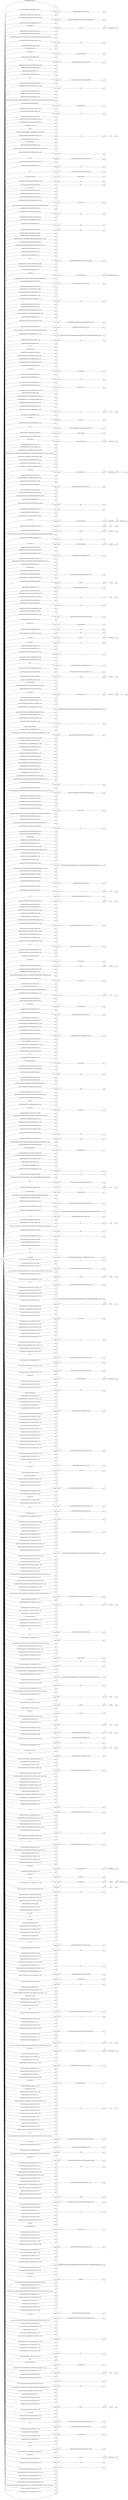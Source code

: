 digraph NFA {
  rankdir=LR;
  node [shape=circle, fontsize=10];
  __start [shape=point, label=""];
  __start -> 1;
  5 [label="5"];
  392 [label="392"];
  478 [label="478"];
  471 [label="471"];
  63 [label="63"];
  653 [label="653"];
  161 [label="161"];
  788 [label="788"];
  393 [label="393"];
  711 [label="711"];
  720 [label="720"];
  115 [label="115"];
  369 [label="369"];
  2 [label="2"];
  127 [label="127"];
  797 [label="797"];
  551 [label="551"];
  909 [label="909"];
  242 [label="242"];
  491 [label="491"];
  282 [label="282"];
  465 [label="465"];
  885 [label="885"];
  888 [label="888"];
  719 [label="719"];
  248 [label="248"];
  198 [label="198"];
  346 [label="346"];
  93 [label="93"];
  271 [label="271"];
  709 [label="709"];
  310 [label="310"];
  136 [label="136"];
  19 [label="19"];
  69 [label="69"];
  396 [label="396"];
  283 [label="283"];
  550 [label="550"];
  613 [label="613"];
  857 [label="857"];
  600 [label="600"];
  844 [label="844"];
  195 [label="195"];
  598 [label="598"];
  333 [label="333"];
  901 [label="901"];
  111 [label="111"];
  35 [label="35"];
  691 [label="691"];
  47 [label="47"];
  27 [label="27"];
  865 [label="865"];
  67 [label="67"];
  220 [label="220"];
  807 [label="807"];
  567 [label="567"];
  818 [label="818"];
  905 [label="905"];
  14 [label="14"];
  735 [label="735"];
  52 [label="52"];
  247 [label="247"];
  278 [label="278"];
  854 [label="854"];
  508 [label="508"];
  752 [label="752"];
  906 [label="906"];
  143 [label="143"];
  84 [label="84"];
  553 [label="553"];
  355 [label="355"];
  566 [label="566"];
  50 [label="50"];
  411 [label="411"];
  746 [label="746"];
  823 [label="823"];
  311 [label="311"];
  420 [label="420"];
  644 [label="644"];
  298 [label="298"];
  388 [label="388"];
  595 [label="595"];
  192 [label="192"];
  113 [label="113"];
  339 [label="339"];
  234 [label="234"];
  395 [label="395"];
  896 [label="896"];
  100 [label="100"];
  62 [label="62"];
  148 [label="148"];
  864 [label="864"];
  132 [label="132"];
  826 [label="826"];
  840 [label="840"];
  194 [label="194"];
  279 [label="279"];
  436 [label="436"];
  801 [label="801"];
  294 [label="294"];
  688 [label="688"];
  336 [label="336"];
  512 [label="512"];
  830 [label="830"];
  70 [label="70"];
  868 [label="868"];
  354 [label="354"];
  571 [label="571"];
  608 [label="608"];
  614 [label="614"];
  638 [label="638"];
  611 [label="611"];
  402 [label="402"];
  631 [label="631"];
  45 [label="45"];
  308 [label="308"];
  692 [label="692"];
  768 [label="768"];
  122 [label="122"];
  109 [label="109"];
  556 [label="556"];
  462 [label="462"];
  848 [label="848"];
  208 [label="208"];
  252 [label="252"];
  902 [label="902"];
  106 [label="106"];
  777 [label="777"];
  397 [label="397"];
  221 [label="221"];
  216 [label="216"];
  664 [label="664"];
  116 [label="116"];
  703 [label="703"];
  842 [label="842"];
  684 [label="684"];
  376 [label="376"];
  835 [label="835"];
  525 [label="525"];
  222 [label="222"];
  350 [label="350"];
  60 [label="60"];
  290 [label="290"];
  141 [label="141"];
  375 [label="375"];
  648 [label="648"];
  96 [label="96"];
  575 [label="575"];
  578 [label="578"];
  498 [label="498"];
  661 [label="661"];
  740 [label="740"];
  157 [label="157"];
  731 [label="731"];
  180 [label="180"];
  833 [label="833"];
  455 [label="455"];
  873 [label="873"];
  453 [label="453"];
  529 [label="529"];
  536 [label="536"];
  329 [label="329"];
  199 [label="199"];
  585 [label="585"];
  533 [label="533"];
  799 [label="799"];
  628 [label="628"];
  299 [label="299"];
  260 [label="260"];
  417 [label="417"];
  670 [label="670"];
  733 [label="733"];
  538 [label="538"];
  547 [label="547"];
  750 [label="750"];
  812 [label="812"];
  439 [label="439"];
  457 [label="457"];
  766 [label="766"];
  641 [label="641"];
  862 [label="862"];
  665 [label="665"];
  699 [label="699"];
  570 [label="570"];
  574 [label="574"];
  323 [label="323"];
  203 [label="203"];
  744 [label="744"];
  391 [label="391"];
  515 [label="515"];
  676 [label="676"];
  434 [label="434"];
  805 [label="805"];
  521 [label="521"];
  284 [label="284"];
  617 [label="617"];
  169 [label="169"];
  200 [label="200"];
  759 [label="759"];
  810 [label="810"];
  51 [label="51"];
  819 [label="819"];
  610 [label="610"];
  603 [label="603"];
  449 [label="449"];
  293 [label="293"];
  117 [label="117"];
  459 [label="459"];
  188 [label="188"];
  244 [label="244"];
  21 [label="21"];
  724 [label="724"];
  179 [label="179"];
  442 [label="442"];
  80 [label="80"];
  98 [label="98"];
  305 [label="305"];
  470 [label="470"];
  196 [label="196"];
  623 [label="623"];
  790 [label="790"];
  78 [label="78"];
  640 [label="640"];
  401 [label="401"];
  696 [label="696"];
  368 [label="368"];
  775 [label="775"];
  105 [label="105"];
  763 [label="763"];
  87 [label="87"];
  803 [label="803"];
  811 [label="811"];
  904 [label="904"];
  24 [label="24"];
  214 [label="214"];
  596 [label="596"];
  782 [label="782"];
  841 [label="841"];
  219 [label="219"];
  914 [label="914"];
  772 [label="772"];
  363 [label="363"];
  806 [label="806"];
  687 [label="687"];
  59 [label="59"];
  419 [label="419"];
  516 [label="516"];
  875 [label="875"];
  413 [label="413"];
  715 [label="715"];
  447 [label="447"];
  751 [label="751"];
  22 [label="22"];
  573 [label="573"];
  592 [label="592"];
  822 [label="822"];
  726 [label="726"];
  694 [label="694"];
  825 [label="825"];
  286 [label="286"];
  347 [label="347"];
  850 [label="850"];
  754 [label="754"];
  629 [label="629"];
  53 [label="53"];
  821 [label="821"];
  129 [label="129"];
  522 [label="522"];
  607 [label="607"];
  767 [label="767"];
  880 [label="880"];
  231 [label="231"];
  321 [label="321"];
  104 [label="104"];
  243 [label="243"];
  624 [label="624"];
  832 [label="832"];
  602 [label="602"];
  29 [label="29"];
  13 [label="13"];
  182 [label="182"];
  410 [label="410"];
  569 [label="569"];
  838 [label="838"];
  895 [label="895"];
  288 [label="288"];
  577 [label="577"];
  510 [label="510"];
  488 [label="488"];
  504 [label="504"];
  502 [label="502"];
  404 [label="404"];
  34 [label="34"];
  158 [label="158"];
  532 [label="532"];
  753 [label="753"];
  65 [label="65"];
  659 [label="659"];
  239 [label="239"];
  446 [label="446"];
  639 [label="639"];
  49 [label="49"];
  101 [label="101"];
  165 [label="165"];
  79 [label="79"];
  210 [label="210"];
  891 [label="891"];
  433 [label="433"];
  539 [label="539"];
  385 [label="385"];
  870 [label="870"];
  564 [label="564"];
  544 [label="544"];
  787 [label="787"];
  408 [label="408"];
  144 [label="144"];
  31 [label="31"];
  230 [label="230"];
  479 [label="479"];
  186 [label="186"];
  189 [label="189"];
  440 [label="440"];
  108 [label="108"];
  441 [label="441"];
  302 [label="302"];
  256 [label="256"];
  484 [label="484"];
  760 [label="760"];
  554 [label="554"];
  680 [label="680"];
  25 [label="25"];
  228 [label="228"];
  335 [label="335"];
  273 [label="273"];
  421 [label="421"];
  528 [label="528"];
  913 [label="913"];
  706 [label="706"];
  723 [label="723"];
  910 [label="910"];
  77 [label="77"];
  897 [label="897"];
  761 [label="761"];
  146 [label="146"];
  422 [label="422"];
  348 [label="348"];
  509 [label="509"];
  58 [label="58"];
  651 [label="651"];
  152 [label="152"];
  520 [label="520"];
  423 [label="423"];
  201 [label="201"];
  466 [label="466"];
  276 [label="276"];
  497 [label="497"];
  130 [label="130"];
  869 [label="869"];
  682 [label="682"];
  718 [label="718"];
  11 [label="11"];
  765 [label="765"];
  831 [label="831"];
  95 [label="95"];
  134 [label="134"];
  254 [label="254"];
  211 [label="211"];
  296 [label="296"];
  359 [label="359"];
  435 [label="435"];
  511 [label="511"];
  827 [label="827"];
  261 [label="261"];
  191 [label="191"];
  700 [label="700"];
  601 [label="601"];
  314 [label="314"];
  43 [label="43"];
  482 [label="482"];
  839 [label="839"];
  246 [label="246"];
  125 [label="125"];
  275 [label="275"];
  262 [label="262"];
  139 [label="139"];
  226 [label="226"];
  675 [label="675"];
  507 [label="507"];
  123 [label="123"];
  301 [label="301"];
  606 [label="606"];
  666 [label="666"];
  140 [label="140"];
  530 [label="530"];
  177 [label="177"];
  568 [label="568"];
  879 [label="879"];
  147 [label="147"];
  817 [label="817"];
  10 [label="10"];
  68 [label="68"];
  403 [label="403"];
  463 [label="463"];
  743 [label="743"];
  800 [label="800"];
  251 [label="251"];
  112 [label="112"];
  344 [label="344"];
  387 [label="387"];
  657 [label="657"];
  658 [label="658"];
  448 [label="448"];
  667 [label="667"];
  289 [label="289"];
  796 [label="796"];
  559 [label="559"];
  153 [label="153"];
  881 [label="881"];
  412 [label="412"];
  837 [label="837"];
  238 [label="238"];
  383 [label="383"];
  728 [label="728"];
  686 [label="686"];
  160 [label="160"];
  156 [label="156"];
  175 [label="175"];
  808 [label="808"];
  44 [label="44"];
  46 [label="46"];
  552 [label="552"];
  579 [label="579"];
  702 [label="702"];
  6 [label="6"];
  588 [label="588"];
  39 [label="39"];
  399 [label="399"];
  18 [label="18"];
  506 [label="506"];
  304 [label="304"];
  621 [label="621"];
  736 [label="736"];
  786 [label="786"];
  776 [label="776"];
  155 [label="155"];
  360 [label="360"];
  427 [label="427"];
  258 [label="258"];
  911 [label="911"];
  351 [label="351"];
  3 [label="3"];
  33 [label="33"];
  217 [label="217"];
  483 [label="483"];
  185 [label="185"];
  295 [label="295"];
  871 [label="871"];
  20 [label="20"];
  748 [label="748"];
  429 [label="429"];
  184 [label="184"];
  319 [label="319"];
  519 [label="519"];
  425 [label="425"];
  836 [label="836"];
  713 [label="713"];
  280 [label="280"];
  537 [label="537"];
  878 [label="878"];
  877 [label="877"];
  887 [label="887"];
  793 [label="793"];
  876 [label="876"];
  76 [label="76"];
  176 [label="176"];
  535 [label="535"];
  467 [label="467"];
  331 [label="331"];
  619 [label="619"];
  61 [label="61"];
  9 [label="9"];
  597 [label="597"];
  884 [label="884"];
  86 [label="86"];
  75 [label="75"];
  390 [label="390"];
  460 [label="460"];
  358 [label="358"];
  563 [label="563"];
  725 [label="725"];
  240 [label="240"];
  798 [label="798"];
  255 [label="255"];
  357 [label="357"];
  546 [label="546"];
  527 [label="527"];
  587 [label="587"];
  722 [label="722"];
  771 [label="771"];
  292 [label="292"];
  701 [label="701"];
  245 [label="245"];
  162 [label="162"];
  163 [label="163"];
  828 [label="828"];
  589 [label="589"];
  513 [label="513"];
  594 [label="594"];
  727 [label="727"];
  861 [label="861"];
  526 [label="526"];
  749 [label="749"];
  892 [label="892"];
  57 [label="57"];
  291 [label="291"];
  642 [label="642"];
  802 [label="802"];
  414 [label="414"];
  738 [label="738"];
  318 [label="318"];
  647 [label="647"];
  815 [label="815"];
  28 [label="28"];
  432 [label="432"];
  636 [label="636"];
  615 [label="615"];
  454 [label="454"];
  89 [label="89"];
  813 [label="813"];
  268 [label="268"];
  55 [label="55"];
  380 [label="380"];
  167 [label="167"];
  679 [label="679"];
  834 [label="834"];
  609 [label="609"];
  438 [label="438"];
  73 [label="73"];
  107 [label="107"];
  142 [label="142"];
  325 [label="325"];
  418 [label="418"];
  637 [label="637"];
  734 [label="734"];
  643 [label="643"];
  241 [label="241"];
  236 [label="236"];
  890 [label="890"];
  780 [label="780"];
  340 [label="340"];
  856 [label="856"];
  668 [label="668"];
  72 [label="72"];
  306 [label="306"];
  317 [label="317"];
  469 [label="469"];
  503 [label="503"];
  853 [label="853"];
  630 [label="630"];
  662 [label="662"];
  315 [label="315"];
  917 [label="917"];
  852 [label="852"];
  151 [label="151"];
  756 [label="756"];
  582 [label="582"];
  338 [label="338"];
  103 [label="103"];
  373 [label="373"];
  456 [label="456"];
  476 [label="476"];
  673 [label="673"];
  193 [label="193"];
  224 [label="224"];
  452 [label="452"];
  762 [label="762"];
  40 [label="40"];
  145 [label="145"];
  267 [label="267"];
  581 [label="581"];
  717 [label="717"];
  745 [label="745"];
  741 [label="741"];
  150 [label="150"];
  149 [label="149"];
  190 [label="190"];
  605 [label="605"];
  866 [label="866"];
  710 [label="710"];
  426 [label="426"];
  523 [label="523"];
  489 [label="489"];
  747 [label="747"];
  324 [label="324"];
  814 [label="814"];
  616 [label="616"];
  474 [label="474"];
  671 [label="671"];
  545 [label="545"];
  23 [label="23"];
  721 [label="721"];
  618 [label="618"];
  233 [label="233"];
  322 [label="322"];
  620 [label="620"];
  677 [label="677"];
  867 [label="867"];
  883 [label="883"];
  916 [label="916"];
  356 [label="356"];
  378 [label="378"];
  71 [label="71"];
  499 [label="499"];
  586 [label="586"];
  209 [label="209"];
  622 [label="622"];
  707 [label="707"];
  64 [label="64"];
  698 [label="698"];
  36 [label="36"];
  685 [label="685"];
  297 [label="297"];
  181 [label="181"];
  374 [label="374"];
  124 [label="124"];
  697 [label="697"];
  558 [label="558"];
  769 [label="769"];
  851 [label="851"];
  450 [label="450"];
  540 [label="540"];
  792 [label="792"];
  847 [label="847"];
  197 [label="197"];
  309 [label="309"];
  164 [label="164"];
  94 [label="94"];
  789 [label="789"];
  572 [label="572"];
  159 [label="159"];
  270 [label="270"];
  277 [label="277"];
  202 [label="202"];
  119 [label="119"];
  534 [label="534"];
  859 [label="859"];
  894 [label="894"];
  656 [label="656"];
  274 [label="274"];
  56 [label="56"];
  99 [label="99"];
  437 [label="437"];
  367 [label="367"];
  625 [label="625"];
  74 [label="74"];
  269 [label="269"];
  38 [label="38"];
  681 [label="681"];
  912 [label="912"];
  580 [label="580"];
  464 [label="464"];
  654 [label="654"];
  451 [label="451"];
  705 [label="705"];
  257 [label="257"];
  372 [label="372"];
  389 [label="389"];
  4 [label="4"];
  757 [label="757"];
  400 [label="400"];
  362 [label="362"];
  416 [label="416"];
  863 [label="863"];
  524 [label="524"];
  405 [label="405"];
  133 [label="133"];
  590 [label="590"];
  54 [label="54"];
  349 [label="349"];
  409 [label="409"];
  1 [label="1"];
  632 [label="632"];
  898 [label="898"];
  712 [label="712"];
  918 [label="918"];
  386 [label="386"];
  326 [label="326"];
  353 [label="353"];
  634 [label="634"];
  794 [label="794"];
  593 [label="593"];
  237 [label="237"];
  816 [label="816"];
  377 [label="377"];
  829 [label="829"];
  352 [label="352"];
  773 [label="773"];
  693 [label="693"];
  561 [label="561"];
  229 [label="229"];
  407 [label="407"];
  174 [label="174"];
  370 [label="370"];
  332 [label="332"];
  300 [label="300"];
  7 [label="7"];
  846 [label="846"];
  781 [label="781"];
  316 [label="316"];
  920 [label="920"];
  900 [label="900"];
  371 [label="371"];
  102 [label="102"];
  549 [label="549"];
  612 [label="612"];
  285 [label="285"];
  206 [label="206"];
  492 [label="492"];
  541 [label="541"];
  430 [label="430"];
  505 [label="505"];
  366 [label="366"];
  804 [label="804"];
  886 [label="886"];
  739 [label="739"];
  15 [label="15"];
  334 [label="334"];
  646 [label="646"];
  672 [label="672"];
  66 [label="66"];
  415 [label="415"];
  565 [label="565"];
  135 [label="135"];
  458 [label="458"];
  604 [label="604"];
  205 [label="205"];
  30 [label="30"];
  517 [label="517"];
  555 [label="555"];
  490 [label="490"];
  855 [label="855"];
  213 [label="213"];
  424 [label="424"];
  583 [label="583"];
  341 [label="341"];
  915 [label="915"];
  312 [label="312"];
  345 [label="345"];
  714 [label="714"];
  307 [label="307"];
  178 [label="178"];
  120 [label="120"];
  444 [label="444"];
  138 [label="138"];
  364 [label="364"];
  742 [label="742"];
  809 [label="809"];
  732 [label="732"];
  649 [label="649"];
  337 [label="337"];
  481 [label="481"];
  473 [label="473"];
  265 [label="265"];
  16 [label="16"];
  493 [label="493"];
  26 [label="26"];
  328 [label="328"];
  250 [label="250"];
  858 [label="858"];
  48 [label="48"];
  445 [label="445"];
  501 [label="501"];
  557 [label="557"];
  81 [label="81"];
  110 [label="110"];
  652 [label="652"];
  708 [label="708"];
  249 [label="249"];
  496 [label="496"];
  365 [label="365"];
  562 [label="562"];
  183 [label="183"];
  683 [label="683"];
  443 [label="443"];
  381 [label="381"];
  361 [label="361"];
  560 [label="560"];
  860 [label="860"];
  126 [label="126"];
  778 [label="778"];
  758 [label="758"];
  783 [label="783"];
  477 [label="477"];
  548 [label="548"];
  795 [label="795"];
  90 [label="90"];
  166 [label="166"];
  584 [label="584"];
  88 [label="88"];
  406 [label="406"];
  669 [label="669"];
  379 [label="379"];
  543 [label="543"];
  689 [label="689"];
  83 [label="83"];
  207 [label="207"];
  320 [label="320"];
  487 [label="487"];
  660 [label="660"];
  655 [label="655"];
  232 [label="232"];
  342 [label="342"];
  235 [label="235"];
  204 [label="204"];
  215 [label="215"];
  472 [label="472"];
  281 [label="281"];
  343 [label="343"];
  824 [label="824"];
  882 [label="882"];
  774 [label="774"];
  8 [label="8"];
  633 [label="633"];
  97 [label="97"];
  172 [label="172"];
  599 [label="599"];
  218 [label="218"];
  480 [label="480"];
  92 [label="92"];
  118 [label="118"];
  85 [label="85"];
  663 [label="663"];
  730 [label="730"];
  266 [label="266"];
  398 [label="398"];
  627 [label="627"];
  514 [label="514"];
  770 [label="770"];
  872 [label="872"];
  137 [label="137"];
  845 [label="845"];
  849 [label="849"];
  37 [label="37"];
  494 [label="494"];
  253 [label="253"];
  737 [label="737"];
  531 [label="531"];
  650 [label="650"];
  486 [label="486"];
  495 [label="495"];
  784 [label="784"];
  475 [label="475"];
  542 [label="542"];
  313 [label="313"];
  461 [label="461"];
  791 [label="791"];
  32 [label="32"];
  128 [label="128"];
  154 [label="154"];
  327 [label="327"];
  716 [label="716"];
  729 [label="729"];
  755 [label="755"];
  674 [label="674"];
  635 [label="635"];
  82 [label="82"];
  908 [label="908"];
  820 [label="820"];
  626 [label="626"];
  394 [label="394"];
  678 [label="678"];
  843 [label="843"];
  12 [label="12"];
  384 [label="384"];
  170 [label="170"];
  303 [label="303"];
  704 [label="704"];
  41 [label="41"];
  695 [label="695"];
  382 [label="382"];
  225 [label="225"];
  264 [label="264"];
  764 [label="764"];
  428 [label="428"];
  187 [label="187"];
  287 [label="287"];
  131 [label="131"];
  779 [label="779"];
  114 [label="114"];
  485 [label="485"];
  899 [label="899"];
  907 [label="907"];
  91 [label="91"];
  17 [label="17"];
  223 [label="223"];
  431 [label="431"];
  173 [label="173"];
  259 [label="259"];
  919 [label="919"];
  903 [label="903"];
  576 [label="576"];
  272 [label="272"];
  171 [label="171"];
  121 [label="121"];
  874 [label="874"];
  785 [label="785"];
  212 [label="212"];
  168 [label="168"];
  690 [label="690"];
  42 [label="42"];
  330 [label="330"];
  227 [label="227"];
  263 [label="263"];
  468 [label="468"];
  591 [label="591"];
  500 [label="500"];
  645 [label="645"];
  889 [label="889"];
  518 [label="518"];
  893 [label="893"];
  { node [shape=doublecircle]; 2 4 5 7 9 11 13 15 16 18 20 21 22 23 25 27 28 29 30 31 32 33 34 35 36 37 38 39 40 42 43 45 47 48 49 50 52 53 54 55 56 57 58 59 60 61 62 63 65 66 67 68 69 70 71 72 73 74 75 77 80 81 82 83 85 86 87 88 89 90 91 92 93 94 97 100 102 103 104 106 107 108 110 111 112 113 114 116 117 119 121 123 125 127 128 129 130 131 132 133 134 135 136 137 138 139 140 141 142 143 144 145 146 147 148 149 150 152 153 154 156 159 160 161 163 166 167 169 172 173 174 175 176 177 178 180 181 182 183 184 185 186 187 188 189 190 191 192 193 194 195 196 197 199 200 201 203 204 206 207 209 210 211 213 215 216 217 218 219 221 223 224 225 226 227 228 229 230 231 232 233 234 236 237 238 239 240 241 242 243 244 245 246 248 251 252 253 254 256 257 258 259 260 261 262 263 264 265 266 267 269 272 274 276 278 280 281 282 283 286 289 291 292 294 296 298 299 300 302 303 304 306 307 308 309 310 312 314 316 318 320 322 323 324 325 326 327 328 329 330 331 332 333 334 335 336 337 338 339 340 341 342 343 344 346 347 348 350 353 354 355 357 360 361 363 366 367 368 369 370 371 372 374 375 376 377 378 379 380 381 382 383 384 385 386 387 388 389 390 392 393 395 397 398 399 400 402 403 404 405 406 407 408 409 410 411 412 413 414 416 417 418 419 420 421 422 423 424 425 426 428 431 432 433 434 436 437 438 439 440 441 442 443 444 445 446 449 452 454 455 456 457 459 461 463 464 465 466 468 469 470 472 473 474 475 476 478 479 480 482 484 486 488 490 491 492 493 494 495 496 497 498 499 500 501 502 503 504 505 506 507 508 509 510 511 512 513 514 516 517 518 520 523 524 525 527 530 531 533 536 537 538 539 540 541 542 544 545 546 547 548 549 550 551 552 553 554 555 556 557 558 559 560 562 563 565 567 568 569 570 572 573 574 575 576 577 578 579 580 581 582 583 585 586 587 588 589 590 591 592 593 594 595 597 600 601 602 603 605 606 607 608 609 610 611 612 613 614 615 618 621 623 624 626 628 630 631 632 633 634 635 636 638 639 640 642 643 644 645 646 648 649 650 652 654 656 658 660 661 662 663 664 665 666 667 668 669 670 671 672 673 674 675 676 677 678 679 680 681 682 683 684 685 686 688 689 690 692 695 696 697 699 702 703 705 708 709 710 711 712 713 714 716 717 718 719 720 721 722 723 724 725 726 727 728 729 730 731 732 733 734 736 737 738 740 741 742 744 745 747 748 749 750 751 752 753 754 756 757 759 761 763 764 765 766 768 771 772 776 777 778 779 781 784 787 790 792 794 796 798 801 804 808 811 815 818 821 825 828 830 832 834 836 838 840 842 843 844 845 846 848 850 851 852 853 854 855 856 857 858 859 860 862 864 866 868 870 872 874 876 877 878 879 880 881 882 883 885 887 889 891 893 895 897 899 900 901 902 904 906 908 910 912 914 916 918 919 920 }
  1 -> 2 [label="#gw-desktop-herotator"];
  1 -> 3 [label="#gw-desktop-herotator"];
  3 -> 3 [label="*"];
  3 -> 4 [label=".a-carousel-viewport"];
  1 -> 5 [label="#gw-desktop-herotator.tall"];
  1 -> 6 [label="#gw-desktop-herotator.tall"];
  6 -> 6 [label="*"];
  6 -> 7 [label=".a-carousel-container"];
  1 -> 8 [label="#gw-desktop-herotator.tall"];
  8 -> 8 [label="*"];
  8 -> 9 [label=".a-carousel-controls"];
  1 -> 10 [label="#gw-desktop-herotator.tall"];
  10 -> 10 [label="*"];
  10 -> 11 [label=".a-carousel-left"];
  1 -> 12 [label="#gw-desktop-herotator.tall"];
  12 -> 12 [label="*"];
  12 -> 13 [label=".a-carousel-right"];
  1 -> 14 [label="#gw-desktop-herotator.tall"];
  14 -> 14 [label="*"];
  14 -> 15 [label=".a-carousel-viewport"];
  1 -> 16 [label="#gw-desktop-herotator.tall.single-slide-hero"];
  1 -> 17 [label="#gw-desktop-herotator.tall.single-slide-hero"];
  17 -> 17 [label="*"];
  17 -> 18 [label=".a-carousel-controls"];
  1 -> 19 [label="#gw-desktop-herotator.tall.single-slide-hero"];
  19 -> 19 [label="*"];
  19 -> 20 [label=".a-carousel-viewport"];
  1 -> 21 [label="#icp-touch-link-cop"];
  1 -> 22 [label="#icp-touch-link-country"];
  1 -> 23 [label="#icp-touch-link-language"];
  1 -> 24 [label="#nav-flyout-ewc"];
  24 -> 24 [label="*"];
  24 -> 25 [label=".nav-flyout-buffer-left"];
  1 -> 26 [label="#nav-flyout-ewc"];
  26 -> 26 [label="*"];
  26 -> 27 [label=".nav-flyout-buffer-right"];
  1 -> 28 [label="-webkit-media-controls-panel"];
  1 -> 29 [label="-webkit-media-controls-panel-container"];
  1 -> 30 [label="-webkit-media-controls-start-playback-button"];
  1 -> 31 [label="-webkit-scrollbar"];
  1 -> 32 [label="._ameyal-product-shoveler_energy-efficiency_energy-efficiency-badge-data-sheet-label-container__2iei2"];
  1 -> 33 [label="._ameyal-product-shoveler_energy-efficiency_energy-efficiency-badge-data-sheet-label__3b6x3"];
  1 -> 34 [label="._ameyal-product-shoveler_energy-efficiency_energy-efficiency-badge-rating-2021__2q_3p"];
  1 -> 35 [label="._ameyal-product-shoveler_energy-efficiency_energy-efficiency-badge-rating-sign__1ronk"];
  1 -> 36 [label="._ameyal-product-shoveler_energy-efficiency_energy-efficiency-badge-rating__3_0en"];
  1 -> 37 [label="._ameyal-product-shoveler_energy-efficiency_energy-efficiency-badge-shape__1icjy"];
  1 -> 38 [label="._ameyal-product-shoveler_energy-efficiency_energy-efficiency-badge-standard__28gp8"];
  1 -> 39 [label="._ameyal-product-shoveler_energy-efficiency_energy-efficiency-container__1pkva"];
  1 -> 40 [label="._ameyal-product-shoveler_image_asin-container-white-box__qwmgo"];
  1 -> 41 [label="._ameyal-product-shoveler_image_asin-container-white-box__qwmgo"];
  41 -> 41 [label="*"];
  41 -> 42 [label="img"];
  1 -> 43 [label="._ameyal-product-shoveler_image_asin-container__2jycm"];
  1 -> 44 [label="._ameyal-product-shoveler_image_asin-container__2jycm"];
  44 -> 44 [label="*"];
  44 -> 45 [label="img"];
  1 -> 46 [label="._ameyal-product-shoveler_image_base-padding__2zxn3"];
  46 -> 46 [label="*"];
  46 -> 47 [label="img"];
  1 -> 48 [label="._ameyal-product-shoveler_image_force-square__yjzpk"];
  1 -> 49 [label="._ameyal-product-shoveler_image_override-square__2e4zf"];
  1 -> 50 [label="._ameyal-product-shoveler_image_round-corners__2y_fs"];
  1 -> 51 [label="._ameyal-product-shoveler_image_small-padding__15rrh"];
  51 -> 51 [label="*"];
  51 -> 52 [label="img"];
  1 -> 53 [label="._ameyal-product-shoveler_style_ad-feedback-loading-spinnner-rtl__2booy"];
  1 -> 54 [label="._ameyal-product-shoveler_style_ad-feedback-loading-spinnner__1nmzw"];
  1 -> 55 [label="._ameyal-product-shoveler_style_ad-feedback-primary-link__2bizi"];
  1 -> 56 [label="._ameyal-product-shoveler_style_ad-feedback-sprite-mobile__2_rj8"];
  1 -> 57 [label="._ameyal-product-shoveler_style_ad-feedback-sprite__28uwb"];
  1 -> 58 [label="._ameyal-product-shoveler_style_ad-feedback-text-desktop__q3xp_"];
  1 -> 59 [label="._ameyal-product-shoveler_style_ad-feedback-text__2hjq9"];
  1 -> 60 [label="._ameyal-product-shoveler_style_apexbadgelabel__2-vye"];
  1 -> 61 [label="._ameyal-product-shoveler_style_apexbadgemessage__1thvd"];
  1 -> 62 [label="._ameyal-product-shoveler_style_aspect-button-group__1lqug"];
  1 -> 63 [label="._ameyal-product-shoveler_style_aspect-button__7ch_e"];
  1 -> 64 [label="._ameyal-product-shoveler_style_aspect-button__7ch_e"];
  64 -> 65 [label="svg"];
  1 -> 66 [label="._ameyal-product-shoveler_style_aspect-ratio-1236x1080__3aezl"];
  1 -> 67 [label="._ameyal-product-shoveler_style_aspect-ratio-15x3__1h649"];
  1 -> 68 [label="._ameyal-product-shoveler_style_aspect-ratio-16x9__cbpv8"];
  1 -> 69 [label="._ameyal-product-shoveler_style_aspect-ratio-4x3__3bewi"];
  1 -> 70 [label="._ameyal-product-shoveler_style_aspect-ratio-5x8__2ianz"];
  1 -> 71 [label="._ameyal-product-shoveler_style_aspect-ratio-dynamic-60vh__3n5g_"];
  1 -> 72 [label="._ameyal-product-shoveler_style_aspect-ratio-fill__2zjfb"];
  1 -> 73 [label="._ameyal-product-shoveler_style_aspect-text__s4pu1"];
  1 -> 74 [label="._ameyal-product-shoveler_style_autoplay-span__2cmfc"];
  1 -> 75 [label="._ameyal-product-shoveler_style_badge-container__20aj2"];
  1 -> 76 [label="._ameyal-product-shoveler_style_badge-container__20aj2"];
  76 -> 77 [label="div"];
  1 -> 78 [label="._ameyal-product-shoveler_style_badge-container__20aj2"];
  78 -> 79 [label="div"];
  79 -> 80 [label="span"];
  1 -> 81 [label="._ameyal-product-shoveler_style_badgelabel__pj5rc"];
  1 -> 82 [label="._ameyal-product-shoveler_style_badgemessage__2dtw7"];
  1 -> 83 [label="._ameyal-product-shoveler_style_carouselcontainer__3n7m1"];
  1 -> 84 [label="._ameyal-product-shoveler_style_carouselcontainer__3n7m1"];
  84 -> 84 [label="*"];
  84 -> 85 [label="li.a-carousel-card"];
  1 -> 86 [label="._ameyal-product-shoveler_style_close-icon-wrapper__1zvdc"];
  1 -> 87 [label="._ameyal-product-shoveler_style_close-icon__2rjs3"];
  1 -> 88 [label="._ameyal-product-shoveler_style_close-text__2-gwn"];
  1 -> 89 [label="._ameyal-product-shoveler_style_cta-link__2xo74"];
  1 -> 90 [label="._ameyal-product-shoveler_style_desktop-close-button__1il_p"];
  1 -> 91 [label="._ameyal-product-shoveler_style_displaycount__1mvut"];
  1 -> 92 [label="._ameyal-product-shoveler_style_empty-footer__2d59h"];
  1 -> 93 [label="._ameyal-product-shoveler_style_five-pack__1-tql"];
  1 -> 94 [label="._ameyal-product-shoveler_style_fluid-lazy-video__finms"];
  1 -> 95 [label="._ameyal-product-shoveler_style_fluid-lazy-video__finms"];
  95 -> 95 [label="*"];
  95 -> 96 [label=".video-js"];
  96 -> 96 [label="*"];
  96 -> 97 [label=".vjs-poster"];
  1 -> 98 [label="._ameyal-product-shoveler_style_fluid-lazy-video__finms"];
  98 -> 98 [label="*"];
  98 -> 99 [label=".video-js"];
  99 -> 99 [label="*"];
  99 -> 100 [label=".vjs-tech"];
  1 -> 101 [label="._ameyal-product-shoveler_style_fluid-lazy-video__finms"];
  101 -> 101 [label="*"];
  101 -> 102 [label=".video-js.vjs-fluid"];
  1 -> 103 [label="._ameyal-product-shoveler_style_four-pack__1ufgr"];
  1 -> 104 [label="._ameyal-product-shoveler_style_gw-hero-close-button__3svyz"];
  1 -> 105 [label="._ameyal-product-shoveler_style_gw-hero-close-button__3svyz"];
  105 -> 105 [label="*"];
  105 -> 106 [label="._ameyal-product-shoveler_style_close-black-icon__3hkbe"];
  1 -> 107 [label="._ameyal-product-shoveler_style_gwm-link-footer__3of47"];
  1 -> 108 [label="._ameyal-product-shoveler_style_haulribbon__3vzni"];
  1 -> 109 [label="._ameyal-product-shoveler_style_haulribbon__3vzni"];
  109 -> 109 [label="*"];
  109 -> 110 [label="._ameyal-product-shoveler_style_logo__15d-3"];
  1 -> 111 [label="._ameyal-product-shoveler_style_header-icon__2cuvv"];
  1 -> 112 [label="._ameyal-product-shoveler_style_header-link__cuhok"];
  1 -> 113 [label="._ameyal-product-shoveler_style_header__1vgdj"];
  1 -> 114 [label="._ameyal-product-shoveler_style_image-container__2oiza"];
  1 -> 115 [label="._ameyal-product-shoveler_style_image-container__2oiza"];
  115 -> 115 [label="*"];
  115 -> 116 [label="img"];
  1 -> 117 [label="._ameyal-product-shoveler_style_inlineerrordetails__1nbx-"];
  1 -> 118 [label="._ameyal-product-shoveler_style_lazy-loaded-video__3m5dg"];
  118 -> 118 [label="*"];
  118 -> 119 [label="._ameyal-product-shoveler_style_cover-cta-link__2hkjp"];
  1 -> 120 [label="._ameyal-product-shoveler_style_lazy-loaded-video__3m5dg"];
  120 -> 120 [label="*"];
  120 -> 121 [label="img._ameyal-product-shoveler_style_cover-portrait-image__2lhzl"];
  1 -> 122 [label="._ameyal-product-shoveler_style_lazy-loaded-video__3m5dg"];
  122 -> 122 [label="*"];
  122 -> 123 [label="img._ameyal-product-shoveler_style_dynamic-portrait-image__1wrzd"];
  1 -> 124 [label="._ameyal-product-shoveler_style_lazy-loaded-video__3m5dg"];
  124 -> 124 [label="*"];
  124 -> 125 [label="video"];
  1 -> 126 [label="._ameyal-product-shoveler_style_lazy-loaded-video__3m5dg._ameyal-product-shoveler_style_fluid-lazy-video__finms"];
  126 -> 126 [label="*"];
  126 -> 127 [label="img._ameyal-product-shoveler_style_fluid-landscape-image__te6pt"];
  1 -> 128 [label="._ameyal-product-shoveler_style_logogap__nknz9"];
  1 -> 129 [label="._ameyal-product-shoveler_style_logorectangle__1vjwu"];
  1 -> 130 [label="._ameyal-product-shoveler_style_logosquarecontainer__3paoc"];
  1 -> 131 [label="._ameyal-product-shoveler_style_logosquare__3nzyi"];
  1 -> 132 [label="._ameyal-product-shoveler_style_logo__2zq-n"];
  1 -> 133 [label="._ameyal-product-shoveler_style_mixed-button__2og-m"];
  1 -> 134 [label="._ameyal-product-shoveler_style_mobile-close-button__3pb07"];
  1 -> 135 [label="._ameyal-product-shoveler_style_mobile-double-border-link-focus__1oz9p"];
  1 -> 136 [label="._ameyal-product-shoveler_style_mobile-double-border-link-focus__1oz9p._ameyal-product-shoveler_style_focus-visible__3hkmx"];
  1 -> 137 [label="._ameyal-product-shoveler_style_mosaic-card-body__1hmts"];
  1 -> 138 [label="._ameyal-product-shoveler_style_mosaic-card__1c-_r"];
  1 -> 139 [label="._ameyal-product-shoveler_style_negative-button__1dvqz"];
  1 -> 140 [label="._ameyal-product-shoveler_style_negativemarginadjust__1nqu9"];
  1 -> 141 [label="._ameyal-product-shoveler_style_onelinetruncation__2wwse"];
  1 -> 142 [label="._ameyal-product-shoveler_style_overlay__3sx3u"];
  1 -> 143 [label="._ameyal-product-shoveler_style_positive-button__3uoc3"];
  1 -> 144 [label="._ameyal-product-shoveler_style_poster-image__1w0ya"];
  1 -> 145 [label="._ameyal-product-shoveler_style_smarttext__ubpew"];
  1 -> 146 [label="._ameyal-product-shoveler_style_spcsrftreatment__-hwvo"];
  1 -> 147 [label="._ameyal-product-shoveler_style_spacer__7pyg3"];
  1 -> 148 [label="._ameyal-product-shoveler_style_stacking-context__3pbqe"];
  1 -> 149 [label="._ameyal-product-shoveler_style_theming-background-override__1hfzj"];
  1 -> 150 [label="._ameyal-product-shoveler_style_theming-text-color__2f7xc"];
  1 -> 151 [label="._ameyal-product-shoveler_style_theming-text-color__2f7xc"];
  151 -> 151 [label="*"];
  151 -> 152 [label="a"];
  1 -> 153 [label="._ameyal-product-shoveler_style_themingtextcolorwhite__1zryo"];
  1 -> 154 [label="._ameyal-product-shoveler_style_themingtextcolor__1ykkf"];
  1 -> 155 [label="._ameyal-product-shoveler_style_themingtextcolor__1ykkf"];
  155 -> 155 [label="*"];
  155 -> 156 [label="a"];
  1 -> 157 [label="._ameyal-product-shoveler_style_themingtextcolor__1ykkf"];
  157 -> 157 [label="*"];
  157 -> 158 [label="a"];
  158 -> 158 [label="*"];
  158 -> 159 [label="span"];
  1 -> 160 [label="._ameyal-product-shoveler_style_themingtextcolor__1oqsi"];
  1 -> 161 [label="._ameyal-product-shoveler_style_themingtextcolor__2lcvl"];
  1 -> 162 [label="._ameyal-product-shoveler_style_themingtextcolor__2lcvl"];
  162 -> 162 [label="*"];
  162 -> 163 [label="a"];
  1 -> 164 [label="._ameyal-product-shoveler_style_themingtextcolor__2lcvl"];
  164 -> 164 [label="*"];
  164 -> 165 [label="a"];
  165 -> 165 [label="*"];
  165 -> 166 [label="span"];
  1 -> 167 [label="._ameyal-product-shoveler_style_themingtextcolor__lrzuc"];
  1 -> 168 [label="._ameyal-product-shoveler_style_themingtextcolor__lrzuc"];
  168 -> 168 [label="*"];
  168 -> 169 [label="a"];
  1 -> 170 [label="._ameyal-product-shoveler_style_themingtextcolor__lrzuc"];
  170 -> 170 [label="*"];
  170 -> 171 [label="a"];
  171 -> 171 [label="*"];
  171 -> 172 [label="span"];
  1 -> 173 [label="._ameyal-product-shoveler_style_three-pack__5s3hp"];
  1 -> 174 [label="._ameyal-product-shoveler_style_threelinetruncation__ukujj"];
  1 -> 175 [label="._ameyal-product-shoveler_style_tile-container__1qgav"];
  1 -> 176 [label="._ameyal-product-shoveler_style_tile-grid__qmxny"];
  1 -> 177 [label="._ameyal-product-shoveler_style_tile-link__38lta"];
  1 -> 178 [label="._ameyal-product-shoveler_style_tile-theming__3eeyj"];
  1 -> 179 [label="._ameyal-product-shoveler_style_tile-theming__3eeyj"];
  179 -> 180 [label="._ameyal-product-shoveler_style_image-container__2oiza"];
  1 -> 181 [label="._ameyal-product-shoveler_style_truncation__x9-69"];
  1 -> 182 [label="._ameyal-product-shoveler_style_twolinetruncation__16tlv"];
  1 -> 183 [label="._ameyal-product-shoveler_style_video-container__1hks1"];
  1 -> 184 [label="._ameyal-product-shoveler_style_video-container__1hks1._ameyal-product-shoveler_style_show-video__xx4wm"];
  1 -> 185 [label="._ameyal-product-shoveler_style_wd-backdrop-data__1znxg"];
  1 -> 186 [label="._ameyal-product-shoveler_style_wd-card-link-focus__sm6xn"];
  1 -> 187 [label="._ameyal-product-shoveler_style_wdheader__edrev"];
  1 -> 188 [label="._cropped-image-link_energy-efficiency_energy-efficiency-badge-data-sheet-label-container__2iei2"];
  1 -> 189 [label="._cropped-image-link_energy-efficiency_energy-efficiency-badge-data-sheet-label__3b6x3"];
  1 -> 190 [label="._cropped-image-link_energy-efficiency_energy-efficiency-badge-rating-2021__2q_3p"];
  1 -> 191 [label="._cropped-image-link_energy-efficiency_energy-efficiency-badge-rating-sign__1ronk"];
  1 -> 192 [label="._cropped-image-link_energy-efficiency_energy-efficiency-badge-rating__3_0en"];
  1 -> 193 [label="._cropped-image-link_energy-efficiency_energy-efficiency-badge-shape__1icjy"];
  1 -> 194 [label="._cropped-image-link_energy-efficiency_energy-efficiency-badge-standard__28gp8"];
  1 -> 195 [label="._cropped-image-link_energy-efficiency_energy-efficiency-container__1pkva"];
  1 -> 196 [label="._cropped-image-link_image_asin-container-full-height__moklf"];
  1 -> 197 [label="._cropped-image-link_image_asin-container-white-box__3stwp"];
  1 -> 198 [label="._cropped-image-link_image_asin-container-white-box__3stwp"];
  198 -> 198 [label="*"];
  198 -> 199 [label="img"];
  1 -> 200 [label="._cropped-image-link_image_asin-container-white-box__3stwp._cropped-image-link_image_reduce-image-height__23dy8"];
  1 -> 201 [label="._cropped-image-link_image_asin-container-white-box__qwmgo"];
  1 -> 202 [label="._cropped-image-link_image_asin-container-white-box__qwmgo"];
  202 -> 202 [label="*"];
  202 -> 203 [label="img"];
  1 -> 204 [label="._cropped-image-link_image_asin-container__2jycm"];
  1 -> 205 [label="._cropped-image-link_image_asin-container__2jycm"];
  205 -> 205 [label="*"];
  205 -> 206 [label="img"];
  1 -> 207 [label="._cropped-image-link_image_asin-container__lry5p"];
  1 -> 208 [label="._cropped-image-link_image_asin-container__lry5p"];
  208 -> 208 [label="*"];
  208 -> 209 [label="img"];
  1 -> 210 [label="._cropped-image-link_image_asin-container__lry5p._cropped-image-link_image_border-radius-top-only__2tz_o"];
  1 -> 211 [label="._cropped-image-link_image_asin-container__lry5p._cropped-image-link_image_reduce-image-height__23dy8"];
  1 -> 212 [label="._cropped-image-link_image_base-padding__2zxn3"];
  212 -> 212 [label="*"];
  212 -> 213 [label="img"];
  1 -> 214 [label="._cropped-image-link_image_base-padding__mne_u"];
  214 -> 214 [label="*"];
  214 -> 215 [label="img"];
  1 -> 216 [label="._cropped-image-link_image_force-square__yjzpk"];
  1 -> 217 [label="._cropped-image-link_image_override-square__2e4zf"];
  1 -> 218 [label="._cropped-image-link_image_round-corners__22iow"];
  1 -> 219 [label="._cropped-image-link_image_round-corners__2y_fs"];
  1 -> 220 [label="._cropped-image-link_image_small-padding__15rrh"];
  220 -> 220 [label="*"];
  220 -> 221 [label="img"];
  1 -> 222 [label="._cropped-image-link_image_small-padding__3zjs-"];
  222 -> 222 [label="*"];
  222 -> 223 [label="img"];
  1 -> 224 [label="._cropped-image-link_style_ad-feedback-loading-spinnner-rtl__2booy"];
  1 -> 225 [label="._cropped-image-link_style_ad-feedback-loading-spinnner__1nmzw"];
  1 -> 226 [label="._cropped-image-link_style_ad-feedback-primary-link__2bizi"];
  1 -> 227 [label="._cropped-image-link_style_ad-feedback-sprite-mobile__2_rj8"];
  1 -> 228 [label="._cropped-image-link_style_ad-feedback-sprite__28uwb"];
  1 -> 229 [label="._cropped-image-link_style_ad-feedback-text-desktop__q3xp_"];
  1 -> 230 [label="._cropped-image-link_style_ad-feedback-text__2hjq9"];
  1 -> 231 [label="._cropped-image-link_style_apexbadgelabel__2-vye"];
  1 -> 232 [label="._cropped-image-link_style_apexbadgemessage__1thvd"];
  1 -> 233 [label="._cropped-image-link_style_aspect-button-group__1lqug"];
  1 -> 234 [label="._cropped-image-link_style_aspect-button__7ch_e"];
  1 -> 235 [label="._cropped-image-link_style_aspect-button__7ch_e"];
  235 -> 236 [label="svg"];
  1 -> 237 [label="._cropped-image-link_style_aspect-ratio-1236x1080__3aezl"];
  1 -> 238 [label="._cropped-image-link_style_aspect-ratio-15x3__1h649"];
  1 -> 239 [label="._cropped-image-link_style_aspect-ratio-16x9__cbpv8"];
  1 -> 240 [label="._cropped-image-link_style_aspect-ratio-4x3__3bewi"];
  1 -> 241 [label="._cropped-image-link_style_aspect-ratio-5x8__2ianz"];
  1 -> 242 [label="._cropped-image-link_style_aspect-ratio-dynamic-60vh__3n5g_"];
  1 -> 243 [label="._cropped-image-link_style_aspect-ratio-fill__2zjfb"];
  1 -> 244 [label="._cropped-image-link_style_aspect-text__s4pu1"];
  1 -> 245 [label="._cropped-image-link_style_autoplay-span__2cmfc"];
  1 -> 246 [label="._cropped-image-link_style_badge-container__20aj2"];
  1 -> 247 [label="._cropped-image-link_style_badge-container__20aj2"];
  247 -> 248 [label="div"];
  1 -> 249 [label="._cropped-image-link_style_badge-container__20aj2"];
  249 -> 250 [label="div"];
  250 -> 251 [label="span"];
  1 -> 252 [label="._cropped-image-link_style_badgelabel__pj5rc"];
  1 -> 253 [label="._cropped-image-link_style_badgemessage__2dtw7"];
  1 -> 254 [label="._cropped-image-link_style_carouselcontainer__3n7m1"];
  1 -> 255 [label="._cropped-image-link_style_carouselcontainer__3n7m1"];
  255 -> 255 [label="*"];
  255 -> 256 [label="li.a-carousel-card"];
  1 -> 257 [label="._cropped-image-link_style_centerimage-focusable__1jvmn"];
  1 -> 258 [label="._cropped-image-link_style_centerimage-focusable__1jvmn._cropped-image-link_style_focus-visible__2ylxf"];
  1 -> 259 [label="._cropped-image-link_style_centerimage__1rzyi"];
  1 -> 260 [label="._cropped-image-link_style_close-icon-wrapper__1zvdc"];
  1 -> 261 [label="._cropped-image-link_style_close-icon__2rjs3"];
  1 -> 262 [label="._cropped-image-link_style_close-text__2-gwn"];
  1 -> 263 [label="._cropped-image-link_style_cropped-image-link__3winf"];
  1 -> 264 [label="._cropped-image-link_style_cta-link__2xo74"];
  1 -> 265 [label="._cropped-image-link_style_desktop-close-button__1il_p"];
  1 -> 266 [label="._cropped-image-link_style_displaycount__1mvut"];
  1 -> 267 [label="._cropped-image-link_style_dt-textcontainer__3nbu9"];
  1 -> 268 [label="._cropped-image-link_style_dt-textcontainer__3nbu9"];
  268 -> 268 [label="*"];
  268 -> 269 [label="._cropped-image-link_style_dt-ctabutton__1nw6g"];
  1 -> 270 [label="._cropped-image-link_style_dt-textcontainer__3nbu9"];
  270 -> 270 [label="*"];
  270 -> 271 [label="._cropped-image-link_style_dt-ctabutton__1nw6g"];
  271 -> 271 [label="*"];
  271 -> 272 [label="button"];
  1 -> 273 [label="._cropped-image-link_style_dt-textcontainer__3nbu9"];
  273 -> 273 [label="*"];
  273 -> 274 [label="._cropped-image-link_style_dt-cta__3aswb"];
  1 -> 275 [label="._cropped-image-link_style_dt-textcontainer__3nbu9"];
  275 -> 275 [label="*"];
  275 -> 276 [label="._cropped-image-link_style_dt-legalline__3gv_-"];
  1 -> 277 [label="._cropped-image-link_style_dt-textcontainer__3nbu9"];
  277 -> 277 [label="*"];
  277 -> 278 [label="._cropped-image-link_style_dt-subtitle__2_bc7"];
  1 -> 279 [label="._cropped-image-link_style_dt-textcontainer__3nbu9"];
  279 -> 279 [label="*"];
  279 -> 280 [label="._cropped-image-link_style_dt-title__1nngn"];
  1 -> 281 [label="._cropped-image-link_style_empty-footer__2d59h"];
  1 -> 282 [label="._cropped-image-link_style_five-pack__1-tql"];
  1 -> 283 [label="._cropped-image-link_style_fluid-lazy-video__finms"];
  1 -> 284 [label="._cropped-image-link_style_fluid-lazy-video__finms"];
  284 -> 284 [label="*"];
  284 -> 285 [label=".video-js"];
  285 -> 285 [label="*"];
  285 -> 286 [label=".vjs-poster"];
  1 -> 287 [label="._cropped-image-link_style_fluid-lazy-video__finms"];
  287 -> 287 [label="*"];
  287 -> 288 [label=".video-js"];
  288 -> 288 [label="*"];
  288 -> 289 [label=".vjs-tech"];
  1 -> 290 [label="._cropped-image-link_style_fluid-lazy-video__finms"];
  290 -> 290 [label="*"];
  290 -> 291 [label=".video-js.vjs-fluid"];
  1 -> 292 [label="._cropped-image-link_style_fluidimagecontainer__2jd50"];
  1 -> 293 [label="._cropped-image-link_style_fluidimagecontainer__2jd50"];
  293 -> 293 [label="*"];
  293 -> 294 [label="._cropped-image-link_style_fluidimage__ij3ae"];
  1 -> 295 [label="._cropped-image-link_style_fluidimagecontainer__2jd50"];
  295 -> 295 [label="*"];
  295 -> 296 [label="._cropped-image-link_style_fluidimage__ij3ae._cropped-image-link_style_fluidlandscapeimage__3etvc"];
  1 -> 297 [label="._cropped-image-link_style_fluidimagecontainer__2jd50"];
  297 -> 297 [label="*"];
  297 -> 298 [label="._cropped-image-link_style_fluidimage__ij3ae._cropped-image-link_style_fluidportraitimage__3yq-x"];
  1 -> 299 [label="._cropped-image-link_style_four-pack__1ufgr"];
  1 -> 300 [label="._cropped-image-link_style_gw-hero-close-button__3svyz"];
  1 -> 301 [label="._cropped-image-link_style_gw-hero-close-button__3svyz"];
  301 -> 301 [label="*"];
  301 -> 302 [label="._cropped-image-link_style_close-black-icon__3hkbe"];
  1 -> 303 [label="._cropped-image-link_style_gwm-link-footer__3of47"];
  1 -> 304 [label="._cropped-image-link_style_haulribbon__3vzni"];
  1 -> 305 [label="._cropped-image-link_style_haulribbon__3vzni"];
  305 -> 305 [label="*"];
  305 -> 306 [label="._cropped-image-link_style_logo__15d-3"];
  1 -> 307 [label="._cropped-image-link_style_header-icon__2cuvv"];
  1 -> 308 [label="._cropped-image-link_style_header-link__cuhok"];
  1 -> 309 [label="._cropped-image-link_style_header__1vgdj"];
  1 -> 310 [label="._cropped-image-link_style_image-container__2oiza"];
  1 -> 311 [label="._cropped-image-link_style_image-container__2oiza"];
  311 -> 311 [label="*"];
  311 -> 312 [label="img"];
  1 -> 313 [label="._cropped-image-link_style_lazy-loaded-video__3m5dg"];
  313 -> 313 [label="*"];
  313 -> 314 [label="._cropped-image-link_style_cover-cta-link__2hkjp"];
  1 -> 315 [label="._cropped-image-link_style_lazy-loaded-video__3m5dg"];
  315 -> 315 [label="*"];
  315 -> 316 [label="img._cropped-image-link_style_cover-portrait-image__2lhzl"];
  1 -> 317 [label="._cropped-image-link_style_lazy-loaded-video__3m5dg"];
  317 -> 317 [label="*"];
  317 -> 318 [label="img._cropped-image-link_style_dynamic-portrait-image__1wrzd"];
  1 -> 319 [label="._cropped-image-link_style_lazy-loaded-video__3m5dg"];
  319 -> 319 [label="*"];
  319 -> 320 [label="video"];
  1 -> 321 [label="._cropped-image-link_style_lazy-loaded-video__3m5dg._cropped-image-link_style_fluid-lazy-video__finms"];
  321 -> 321 [label="*"];
  321 -> 322 [label="img._cropped-image-link_style_fluid-landscape-image__te6pt"];
  1 -> 323 [label="._cropped-image-link_style_logogap__nknz9"];
  1 -> 324 [label="._cropped-image-link_style_logorectangle__1vjwu"];
  1 -> 325 [label="._cropped-image-link_style_logosquarecontainer__3paoc"];
  1 -> 326 [label="._cropped-image-link_style_logosquare__3nzyi"];
  1 -> 327 [label="._cropped-image-link_style_logo__2zq-n"];
  1 -> 328 [label="._cropped-image-link_style_mixed-button__2og-m"];
  1 -> 329 [label="._cropped-image-link_style_mobile-close-button__3pb07"];
  1 -> 330 [label="._cropped-image-link_style_mobile-double-border-link-focus__1oz9p"];
  1 -> 331 [label="._cropped-image-link_style_mobile-double-border-link-focus__1oz9p._cropped-image-link_style_focus-visible__3hkmx"];
  1 -> 332 [label="._cropped-image-link_style_mosaic-card-body__1hmts"];
  1 -> 333 [label="._cropped-image-link_style_mosaic-card__1c-_r"];
  1 -> 334 [label="._cropped-image-link_style_negative-button__1dvqz"];
  1 -> 335 [label="._cropped-image-link_style_negativemarginadjust__1nqu9"];
  1 -> 336 [label="._cropped-image-link_style_onelinetruncation__2wwse"];
  1 -> 337 [label="._cropped-image-link_style_overlay__3sx3u"];
  1 -> 338 [label="._cropped-image-link_style_positive-button__3uoc3"];
  1 -> 339 [label="._cropped-image-link_style_poster-image__1w0ya"];
  1 -> 340 [label="._cropped-image-link_style_smarttext__ubpew"];
  1 -> 341 [label="._cropped-image-link_style_spacer__7pyg3"];
  1 -> 342 [label="._cropped-image-link_style_stacking-context__3pbqe"];
  1 -> 343 [label="._cropped-image-link_style_theming-background-override__1hfzj"];
  1 -> 344 [label="._cropped-image-link_style_theming-text-color__2f7xc"];
  1 -> 345 [label="._cropped-image-link_style_theming-text-color__2f7xc"];
  345 -> 345 [label="*"];
  345 -> 346 [label="a"];
  1 -> 347 [label="._cropped-image-link_style_themingtextcolorwhite__1zryo"];
  1 -> 348 [label="._cropped-image-link_style_themingtextcolor__1ykkf"];
  1 -> 349 [label="._cropped-image-link_style_themingtextcolor__1ykkf"];
  349 -> 349 [label="*"];
  349 -> 350 [label="a"];
  1 -> 351 [label="._cropped-image-link_style_themingtextcolor__1ykkf"];
  351 -> 351 [label="*"];
  351 -> 352 [label="a"];
  352 -> 352 [label="*"];
  352 -> 353 [label="span"];
  1 -> 354 [label="._cropped-image-link_style_themingtextcolor__1oqsi"];
  1 -> 355 [label="._cropped-image-link_style_themingtextcolor__2lcvl"];
  1 -> 356 [label="._cropped-image-link_style_themingtextcolor__2lcvl"];
  356 -> 356 [label="*"];
  356 -> 357 [label="a"];
  1 -> 358 [label="._cropped-image-link_style_themingtextcolor__2lcvl"];
  358 -> 358 [label="*"];
  358 -> 359 [label="a"];
  359 -> 359 [label="*"];
  359 -> 360 [label="span"];
  1 -> 361 [label="._cropped-image-link_style_themingtextcolor__lrzuc"];
  1 -> 362 [label="._cropped-image-link_style_themingtextcolor__lrzuc"];
  362 -> 362 [label="*"];
  362 -> 363 [label="a"];
  1 -> 364 [label="._cropped-image-link_style_themingtextcolor__lrzuc"];
  364 -> 364 [label="*"];
  364 -> 365 [label="a"];
  365 -> 365 [label="*"];
  365 -> 366 [label="span"];
  1 -> 367 [label="._cropped-image-link_style_three-pack__5s3hp"];
  1 -> 368 [label="._cropped-image-link_style_threelinetruncation__ukujj"];
  1 -> 369 [label="._cropped-image-link_style_tile-container__1qgav"];
  1 -> 370 [label="._cropped-image-link_style_tile-grid__qmxny"];
  1 -> 371 [label="._cropped-image-link_style_tile-link__38lta"];
  1 -> 372 [label="._cropped-image-link_style_tile-theming__3eeyj"];
  1 -> 373 [label="._cropped-image-link_style_tile-theming__3eeyj"];
  373 -> 374 [label="._cropped-image-link_style_image-container__2oiza"];
  1 -> 375 [label="._cropped-image-link_style_truncation__x9-69"];
  1 -> 376 [label="._cropped-image-link_style_twolinetruncation__16tlv"];
  1 -> 377 [label="._cropped-image-link_style_video-container__1hks1"];
  1 -> 378 [label="._cropped-image-link_style_video-container__1hks1._cropped-image-link_style_show-video__xx4wm"];
  1 -> 379 [label="._cropped-image-link_style_wd-backdrop-data__1znxg"];
  1 -> 380 [label="._cropped-image-link_style_wd-card-link-focus__sm6xn"];
  1 -> 381 [label="._cropped-image-link_style_wdheader__edrev"];
  1 -> 382 [label="._fluid-fat-image-link-v2_energy-efficiency_energy-efficiency-badge-data-sheet-label-container__2iei2"];
  1 -> 383 [label="._fluid-fat-image-link-v2_energy-efficiency_energy-efficiency-badge-data-sheet-label__3b6x3"];
  1 -> 384 [label="._fluid-fat-image-link-v2_energy-efficiency_energy-efficiency-badge-rating-2021__2q_3p"];
  1 -> 385 [label="._fluid-fat-image-link-v2_energy-efficiency_energy-efficiency-badge-rating-sign__1ronk"];
  1 -> 386 [label="._fluid-fat-image-link-v2_energy-efficiency_energy-efficiency-badge-rating__3_0en"];
  1 -> 387 [label="._fluid-fat-image-link-v2_energy-efficiency_energy-efficiency-badge-shape__1icjy"];
  1 -> 388 [label="._fluid-fat-image-link-v2_energy-efficiency_energy-efficiency-badge-standard__28gp8"];
  1 -> 389 [label="._fluid-fat-image-link-v2_energy-efficiency_energy-efficiency-container__1pkva"];
  1 -> 390 [label="._fluid-fat-image-link-v2_image_asin-container-white-box__qwmgo"];
  1 -> 391 [label="._fluid-fat-image-link-v2_image_asin-container-white-box__qwmgo"];
  391 -> 391 [label="*"];
  391 -> 392 [label="img"];
  1 -> 393 [label="._fluid-fat-image-link-v2_image_asin-container__2jycm"];
  1 -> 394 [label="._fluid-fat-image-link-v2_image_asin-container__2jycm"];
  394 -> 394 [label="*"];
  394 -> 395 [label="img"];
  1 -> 396 [label="._fluid-fat-image-link-v2_image_base-padding__2zxn3"];
  396 -> 396 [label="*"];
  396 -> 397 [label="img"];
  1 -> 398 [label="._fluid-fat-image-link-v2_image_force-square__yjzpk"];
  1 -> 399 [label="._fluid-fat-image-link-v2_image_override-square__2e4zf"];
  1 -> 400 [label="._fluid-fat-image-link-v2_image_round-corners__2y_fs"];
  1 -> 401 [label="._fluid-fat-image-link-v2_image_small-padding__15rrh"];
  401 -> 401 [label="*"];
  401 -> 402 [label="img"];
  1 -> 403 [label="._fluid-fat-image-link-v2_singlelinkstyle_bodyfooterlink__9lvh0"];
  1 -> 404 [label="._fluid-fat-image-link-v2_style_ad-feedback-loading-spinnner-rtl__2booy"];
  1 -> 405 [label="._fluid-fat-image-link-v2_style_ad-feedback-loading-spinnner__1nmzw"];
  1 -> 406 [label="._fluid-fat-image-link-v2_style_ad-feedback-primary-link__2bizi"];
  1 -> 407 [label="._fluid-fat-image-link-v2_style_ad-feedback-sprite-mobile__2_rj8"];
  1 -> 408 [label="._fluid-fat-image-link-v2_style_ad-feedback-sprite__28uwb"];
  1 -> 409 [label="._fluid-fat-image-link-v2_style_ad-feedback-text-desktop__q3xp_"];
  1 -> 410 [label="._fluid-fat-image-link-v2_style_ad-feedback-text__2hjq9"];
  1 -> 411 [label="._fluid-fat-image-link-v2_style_apexbadgelabel__2-vye"];
  1 -> 412 [label="._fluid-fat-image-link-v2_style_apexbadgemessage__1thvd"];
  1 -> 413 [label="._fluid-fat-image-link-v2_style_aspect-button-group__1lqug"];
  1 -> 414 [label="._fluid-fat-image-link-v2_style_aspect-button__7ch_e"];
  1 -> 415 [label="._fluid-fat-image-link-v2_style_aspect-button__7ch_e"];
  415 -> 416 [label="svg"];
  1 -> 417 [label="._fluid-fat-image-link-v2_style_aspect-ratio-1236x1080__3aezl"];
  1 -> 418 [label="._fluid-fat-image-link-v2_style_aspect-ratio-15x3__1h649"];
  1 -> 419 [label="._fluid-fat-image-link-v2_style_aspect-ratio-16x9__cbpv8"];
  1 -> 420 [label="._fluid-fat-image-link-v2_style_aspect-ratio-4x3__3bewi"];
  1 -> 421 [label="._fluid-fat-image-link-v2_style_aspect-ratio-5x8__2ianz"];
  1 -> 422 [label="._fluid-fat-image-link-v2_style_aspect-ratio-dynamic-60vh__3n5g_"];
  1 -> 423 [label="._fluid-fat-image-link-v2_style_aspect-ratio-fill__2zjfb"];
  1 -> 424 [label="._fluid-fat-image-link-v2_style_aspect-text__s4pu1"];
  1 -> 425 [label="._fluid-fat-image-link-v2_style_autoplay-span__2cmfc"];
  1 -> 426 [label="._fluid-fat-image-link-v2_style_badge-container__20aj2"];
  1 -> 427 [label="._fluid-fat-image-link-v2_style_badge-container__20aj2"];
  427 -> 428 [label="div"];
  1 -> 429 [label="._fluid-fat-image-link-v2_style_badge-container__20aj2"];
  429 -> 430 [label="div"];
  430 -> 431 [label="span"];
  1 -> 432 [label="._fluid-fat-image-link-v2_style_badgelabel__pj5rc"];
  1 -> 433 [label="._fluid-fat-image-link-v2_style_badgemessage__2dtw7"];
  1 -> 434 [label="._fluid-fat-image-link-v2_style_carouselcontainer__3n7m1"];
  1 -> 435 [label="._fluid-fat-image-link-v2_style_carouselcontainer__3n7m1"];
  435 -> 435 [label="*"];
  435 -> 436 [label="li.a-carousel-card"];
  1 -> 437 [label="._fluid-fat-image-link-v2_style_centerimage__30wh-"];
  1 -> 438 [label="._fluid-fat-image-link-v2_style_close-icon-wrapper__1zvdc"];
  1 -> 439 [label="._fluid-fat-image-link-v2_style_close-icon__2rjs3"];
  1 -> 440 [label="._fluid-fat-image-link-v2_style_close-text__2-gwn"];
  1 -> 441 [label="._fluid-fat-image-link-v2_style_cta-link__2xo74"];
  1 -> 442 [label="._fluid-fat-image-link-v2_style_desktop-close-button__1il_p"];
  1 -> 443 [label="._fluid-fat-image-link-v2_style_displaycount__1mvut"];
  1 -> 444 [label="._fluid-fat-image-link-v2_style_empty-footer__2d59h"];
  1 -> 445 [label="._fluid-fat-image-link-v2_style_five-pack__1-tql"];
  1 -> 446 [label="._fluid-fat-image-link-v2_style_fluid-lazy-video__finms"];
  1 -> 447 [label="._fluid-fat-image-link-v2_style_fluid-lazy-video__finms"];
  447 -> 447 [label="*"];
  447 -> 448 [label=".video-js"];
  448 -> 448 [label="*"];
  448 -> 449 [label=".vjs-poster"];
  1 -> 450 [label="._fluid-fat-image-link-v2_style_fluid-lazy-video__finms"];
  450 -> 450 [label="*"];
  450 -> 451 [label=".video-js"];
  451 -> 451 [label="*"];
  451 -> 452 [label=".vjs-tech"];
  1 -> 453 [label="._fluid-fat-image-link-v2_style_fluid-lazy-video__finms"];
  453 -> 453 [label="*"];
  453 -> 454 [label=".video-js.vjs-fluid"];
  1 -> 455 [label="._fluid-fat-image-link-v2_style_fluidfatimagelinkbody__1lsox"];
  1 -> 456 [label="._fluid-fat-image-link-v2_style_fluidfatimagelink__1nw4j"];
  1 -> 457 [label="._fluid-fat-image-link-v2_style_fluidimagecontainer__2somr"];
  1 -> 458 [label="._fluid-fat-image-link-v2_style_fluidimagecontainer__2somr"];
  458 -> 458 [label="*"];
  458 -> 459 [label="._fluid-fat-image-link-v2_style_fluidimage__gtbja"];
  1 -> 460 [label="._fluid-fat-image-link-v2_style_fluidimagecontainer__2somr"];
  460 -> 460 [label="*"];
  460 -> 461 [label="._fluid-fat-image-link-v2_style_fluidimage__gtbja._fluid-fat-image-link-v2_style_fluidlandscapeimage__2euak"];
  1 -> 462 [label="._fluid-fat-image-link-v2_style_fluidimagecontainer__2somr"];
  462 -> 462 [label="*"];
  462 -> 463 [label="._fluid-fat-image-link-v2_style_fluidimage__gtbja._fluid-fat-image-link-v2_style_fluidportraitimage__2saym"];
  1 -> 464 [label="._fluid-fat-image-link-v2_style_fluidimagecontainer__2vgwp"];
  1 -> 465 [label="._fluid-fat-image-link-v2_style_four-pack__1ufgr"];
  1 -> 466 [label="._fluid-fat-image-link-v2_style_gw-hero-close-button__3svyz"];
  1 -> 467 [label="._fluid-fat-image-link-v2_style_gw-hero-close-button__3svyz"];
  467 -> 467 [label="*"];
  467 -> 468 [label="._fluid-fat-image-link-v2_style_close-black-icon__3hkbe"];
  1 -> 469 [label="._fluid-fat-image-link-v2_style_gwm-link-footer__3of47"];
  1 -> 470 [label="._fluid-fat-image-link-v2_style_haulribbon__3vzni"];
  1 -> 471 [label="._fluid-fat-image-link-v2_style_haulribbon__3vzni"];
  471 -> 471 [label="*"];
  471 -> 472 [label="._fluid-fat-image-link-v2_style_logo__15d-3"];
  1 -> 473 [label="._fluid-fat-image-link-v2_style_header-icon__2cuvv"];
  1 -> 474 [label="._fluid-fat-image-link-v2_style_header-link__cuhok"];
  1 -> 475 [label="._fluid-fat-image-link-v2_style_header__1vgdj"];
  1 -> 476 [label="._fluid-fat-image-link-v2_style_image-container__2oiza"];
  1 -> 477 [label="._fluid-fat-image-link-v2_style_image-container__2oiza"];
  477 -> 477 [label="*"];
  477 -> 478 [label="img"];
  1 -> 479 [label="._fluid-fat-image-link-v2_style_imagelabel__3ansv"];
  1 -> 480 [label="._fluid-fat-image-link-v2_style_inlineerrordetails__1nbx-"];
  1 -> 481 [label="._fluid-fat-image-link-v2_style_lazy-loaded-video__3m5dg"];
  481 -> 481 [label="*"];
  481 -> 482 [label="._fluid-fat-image-link-v2_style_cover-cta-link__2hkjp"];
  1 -> 483 [label="._fluid-fat-image-link-v2_style_lazy-loaded-video__3m5dg"];
  483 -> 483 [label="*"];
  483 -> 484 [label="img._fluid-fat-image-link-v2_style_cover-portrait-image__2lhzl"];
  1 -> 485 [label="._fluid-fat-image-link-v2_style_lazy-loaded-video__3m5dg"];
  485 -> 485 [label="*"];
  485 -> 486 [label="img._fluid-fat-image-link-v2_style_dynamic-portrait-image__1wrzd"];
  1 -> 487 [label="._fluid-fat-image-link-v2_style_lazy-loaded-video__3m5dg"];
  487 -> 487 [label="*"];
  487 -> 488 [label="video"];
  1 -> 489 [label="._fluid-fat-image-link-v2_style_lazy-loaded-video__3m5dg._fluid-fat-image-link-v2_style_fluid-lazy-video__finms"];
  489 -> 489 [label="*"];
  489 -> 490 [label="img._fluid-fat-image-link-v2_style_fluid-landscape-image__te6pt"];
  1 -> 491 [label="._fluid-fat-image-link-v2_style_logogap__nknz9"];
  1 -> 492 [label="._fluid-fat-image-link-v2_style_logorectangle__1vjwu"];
  1 -> 493 [label="._fluid-fat-image-link-v2_style_logosquarecontainer__3paoc"];
  1 -> 494 [label="._fluid-fat-image-link-v2_style_logosquare__3nzyi"];
  1 -> 495 [label="._fluid-fat-image-link-v2_style_logo__2zq-n"];
  1 -> 496 [label="._fluid-fat-image-link-v2_style_mergedlinks__10jqz"];
  1 -> 497 [label="._fluid-fat-image-link-v2_style_mixed-button__2og-m"];
  1 -> 498 [label="._fluid-fat-image-link-v2_style_mobile-close-button__3pb07"];
  1 -> 499 [label="._fluid-fat-image-link-v2_style_mobile-double-border-link-focus__1oz9p"];
  1 -> 500 [label="._fluid-fat-image-link-v2_style_mobile-double-border-link-focus__1oz9p._fluid-fat-image-link-v2_style_focus-visible__3hkmx"];
  1 -> 501 [label="._fluid-fat-image-link-v2_style_mosaic-card-body__1hmts"];
  1 -> 502 [label="._fluid-fat-image-link-v2_style_mosaic-card__1c-_r"];
  1 -> 503 [label="._fluid-fat-image-link-v2_style_negative-button__1dvqz"];
  1 -> 504 [label="._fluid-fat-image-link-v2_style_negativemarginadjust__1nqu9"];
  1 -> 505 [label="._fluid-fat-image-link-v2_style_onelinetruncation__2wwse"];
  1 -> 506 [label="._fluid-fat-image-link-v2_style_overlay__3sx3u"];
  1 -> 507 [label="._fluid-fat-image-link-v2_style_positive-button__3uoc3"];
  1 -> 508 [label="._fluid-fat-image-link-v2_style_poster-image__1w0ya"];
  1 -> 509 [label="._fluid-fat-image-link-v2_style_smarttext__ubpew"];
  1 -> 510 [label="._fluid-fat-image-link-v2_style_spcsrftreatment__-hwvo"];
  1 -> 511 [label="._fluid-fat-image-link-v2_style_spacer__7pyg3"];
  1 -> 512 [label="._fluid-fat-image-link-v2_style_stacking-context__3pbqe"];
  1 -> 513 [label="._fluid-fat-image-link-v2_style_theming-background-override__1hfzj"];
  1 -> 514 [label="._fluid-fat-image-link-v2_style_theming-text-color__2f7xc"];
  1 -> 515 [label="._fluid-fat-image-link-v2_style_theming-text-color__2f7xc"];
  515 -> 515 [label="*"];
  515 -> 516 [label="a"];
  1 -> 517 [label="._fluid-fat-image-link-v2_style_themingtextcolorwhite__1zryo"];
  1 -> 518 [label="._fluid-fat-image-link-v2_style_themingtextcolor__1ykkf"];
  1 -> 519 [label="._fluid-fat-image-link-v2_style_themingtextcolor__1ykkf"];
  519 -> 519 [label="*"];
  519 -> 520 [label="a"];
  1 -> 521 [label="._fluid-fat-image-link-v2_style_themingtextcolor__1ykkf"];
  521 -> 521 [label="*"];
  521 -> 522 [label="a"];
  522 -> 522 [label="*"];
  522 -> 523 [label="span"];
  1 -> 524 [label="._fluid-fat-image-link-v2_style_themingtextcolor__1oqsi"];
  1 -> 525 [label="._fluid-fat-image-link-v2_style_themingtextcolor__2lcvl"];
  1 -> 526 [label="._fluid-fat-image-link-v2_style_themingtextcolor__2lcvl"];
  526 -> 526 [label="*"];
  526 -> 527 [label="a"];
  1 -> 528 [label="._fluid-fat-image-link-v2_style_themingtextcolor__2lcvl"];
  528 -> 528 [label="*"];
  528 -> 529 [label="a"];
  529 -> 529 [label="*"];
  529 -> 530 [label="span"];
  1 -> 531 [label="._fluid-fat-image-link-v2_style_themingtextcolor__lrzuc"];
  1 -> 532 [label="._fluid-fat-image-link-v2_style_themingtextcolor__lrzuc"];
  532 -> 532 [label="*"];
  532 -> 533 [label="a"];
  1 -> 534 [label="._fluid-fat-image-link-v2_style_themingtextcolor__lrzuc"];
  534 -> 534 [label="*"];
  534 -> 535 [label="a"];
  535 -> 535 [label="*"];
  535 -> 536 [label="span"];
  1 -> 537 [label="._fluid-fat-image-link-v2_style_three-pack__5s3hp"];
  1 -> 538 [label="._fluid-fat-image-link-v2_style_threelinetruncation__ukujj"];
  1 -> 539 [label="._fluid-fat-image-link-v2_style_tile-container__1qgav"];
  1 -> 540 [label="._fluid-fat-image-link-v2_style_tile-grid__qmxny"];
  1 -> 541 [label="._fluid-fat-image-link-v2_style_tile-link__38lta"];
  1 -> 542 [label="._fluid-fat-image-link-v2_style_tile-theming__3eeyj"];
  1 -> 543 [label="._fluid-fat-image-link-v2_style_tile-theming__3eeyj"];
  543 -> 544 [label="._fluid-fat-image-link-v2_style_image-container__2oiza"];
  1 -> 545 [label="._fluid-fat-image-link-v2_style_truncation__x9-69"];
  1 -> 546 [label="._fluid-fat-image-link-v2_style_twolinetruncation__16tlv"];
  1 -> 547 [label="._fluid-fat-image-link-v2_style_video-container__1hks1"];
  1 -> 548 [label="._fluid-fat-image-link-v2_style_video-container__1hks1._fluid-fat-image-link-v2_style_show-video__xx4wm"];
  1 -> 549 [label="._fluid-fat-image-link-v2_style_wd-backdrop-data__1znxg"];
  1 -> 550 [label="._fluid-fat-image-link-v2_style_wd-card-link-focus__sm6xn"];
  1 -> 551 [label="._fluid-fat-image-link-v2_style_wdheader__edrev"];
  1 -> 552 [label="._fluid-quad-image-label-v2_energy-efficiency_energy-efficiency-badge-data-sheet-label-container__2iei2"];
  1 -> 553 [label="._fluid-quad-image-label-v2_energy-efficiency_energy-efficiency-badge-data-sheet-label__3b6x3"];
  1 -> 554 [label="._fluid-quad-image-label-v2_energy-efficiency_energy-efficiency-badge-rating-2021__2q_3p"];
  1 -> 555 [label="._fluid-quad-image-label-v2_energy-efficiency_energy-efficiency-badge-rating-sign__1ronk"];
  1 -> 556 [label="._fluid-quad-image-label-v2_energy-efficiency_energy-efficiency-badge-rating__3_0en"];
  1 -> 557 [label="._fluid-quad-image-label-v2_energy-efficiency_energy-efficiency-badge-shape__1icjy"];
  1 -> 558 [label="._fluid-quad-image-label-v2_energy-efficiency_energy-efficiency-badge-standard__28gp8"];
  1 -> 559 [label="._fluid-quad-image-label-v2_energy-efficiency_energy-efficiency-container__1pkva"];
  1 -> 560 [label="._fluid-quad-image-label-v2_image_asin-container-white-box__qwmgo"];
  1 -> 561 [label="._fluid-quad-image-label-v2_image_asin-container-white-box__qwmgo"];
  561 -> 561 [label="*"];
  561 -> 562 [label="img"];
  1 -> 563 [label="._fluid-quad-image-label-v2_image_asin-container__2jycm"];
  1 -> 564 [label="._fluid-quad-image-label-v2_image_asin-container__2jycm"];
  564 -> 564 [label="*"];
  564 -> 565 [label="img"];
  1 -> 566 [label="._fluid-quad-image-label-v2_image_base-padding__2zxn3"];
  566 -> 566 [label="*"];
  566 -> 567 [label="img"];
  1 -> 568 [label="._fluid-quad-image-label-v2_image_force-square__yjzpk"];
  1 -> 569 [label="._fluid-quad-image-label-v2_image_override-square__2e4zf"];
  1 -> 570 [label="._fluid-quad-image-label-v2_image_round-corners__2y_fs"];
  1 -> 571 [label="._fluid-quad-image-label-v2_image_small-padding__15rrh"];
  571 -> 571 [label="*"];
  571 -> 572 [label="img"];
  1 -> 573 [label="._fluid-quad-image-label-v2_style_ad-feedback-loading-spinnner-rtl__2booy"];
  1 -> 574 [label="._fluid-quad-image-label-v2_style_ad-feedback-loading-spinnner__1nmzw"];
  1 -> 575 [label="._fluid-quad-image-label-v2_style_ad-feedback-primary-link__2bizi"];
  1 -> 576 [label="._fluid-quad-image-label-v2_style_ad-feedback-sprite-mobile__2_rj8"];
  1 -> 577 [label="._fluid-quad-image-label-v2_style_ad-feedback-sprite__28uwb"];
  1 -> 578 [label="._fluid-quad-image-label-v2_style_ad-feedback-text-desktop__q3xp_"];
  1 -> 579 [label="._fluid-quad-image-label-v2_style_ad-feedback-text__2hjq9"];
  1 -> 580 [label="._fluid-quad-image-label-v2_style_apexbadgelabel__2-vye"];
  1 -> 581 [label="._fluid-quad-image-label-v2_style_apexbadgemessage__1thvd"];
  1 -> 582 [label="._fluid-quad-image-label-v2_style_aspect-button-group__1lqug"];
  1 -> 583 [label="._fluid-quad-image-label-v2_style_aspect-button__7ch_e"];
  1 -> 584 [label="._fluid-quad-image-label-v2_style_aspect-button__7ch_e"];
  584 -> 585 [label="svg"];
  1 -> 586 [label="._fluid-quad-image-label-v2_style_aspect-ratio-1236x1080__3aezl"];
  1 -> 587 [label="._fluid-quad-image-label-v2_style_aspect-ratio-15x3__1h649"];
  1 -> 588 [label="._fluid-quad-image-label-v2_style_aspect-ratio-16x9__cbpv8"];
  1 -> 589 [label="._fluid-quad-image-label-v2_style_aspect-ratio-4x3__3bewi"];
  1 -> 590 [label="._fluid-quad-image-label-v2_style_aspect-ratio-5x8__2ianz"];
  1 -> 591 [label="._fluid-quad-image-label-v2_style_aspect-ratio-dynamic-60vh__3n5g_"];
  1 -> 592 [label="._fluid-quad-image-label-v2_style_aspect-ratio-fill__2zjfb"];
  1 -> 593 [label="._fluid-quad-image-label-v2_style_aspect-text__s4pu1"];
  1 -> 594 [label="._fluid-quad-image-label-v2_style_autoplay-span__2cmfc"];
  1 -> 595 [label="._fluid-quad-image-label-v2_style_badge-container__20aj2"];
  1 -> 596 [label="._fluid-quad-image-label-v2_style_badge-container__20aj2"];
  596 -> 597 [label="div"];
  1 -> 598 [label="._fluid-quad-image-label-v2_style_badge-container__20aj2"];
  598 -> 599 [label="div"];
  599 -> 600 [label="span"];
  1 -> 601 [label="._fluid-quad-image-label-v2_style_badgelabel__pj5rc"];
  1 -> 602 [label="._fluid-quad-image-label-v2_style_badgemessage__2dtw7"];
  1 -> 603 [label="._fluid-quad-image-label-v2_style_carouselcontainer__3n7m1"];
  1 -> 604 [label="._fluid-quad-image-label-v2_style_carouselcontainer__3n7m1"];
  604 -> 604 [label="*"];
  604 -> 605 [label="li.a-carousel-card"];
  1 -> 606 [label="._fluid-quad-image-label-v2_style_centerimage__30wh-"];
  1 -> 607 [label="._fluid-quad-image-label-v2_style_close-icon-wrapper__1zvdc"];
  1 -> 608 [label="._fluid-quad-image-label-v2_style_close-icon__2rjs3"];
  1 -> 609 [label="._fluid-quad-image-label-v2_style_close-text__2-gwn"];
  1 -> 610 [label="._fluid-quad-image-label-v2_style_cta-link__2xo74"];
  1 -> 611 [label="._fluid-quad-image-label-v2_style_desktop-close-button__1il_p"];
  1 -> 612 [label="._fluid-quad-image-label-v2_style_displaycount__1mvut"];
  1 -> 613 [label="._fluid-quad-image-label-v2_style_empty-footer__2d59h"];
  1 -> 614 [label="._fluid-quad-image-label-v2_style_five-pack__1-tql"];
  1 -> 615 [label="._fluid-quad-image-label-v2_style_fluid-lazy-video__finms"];
  1 -> 616 [label="._fluid-quad-image-label-v2_style_fluid-lazy-video__finms"];
  616 -> 616 [label="*"];
  616 -> 617 [label=".video-js"];
  617 -> 617 [label="*"];
  617 -> 618 [label=".vjs-poster"];
  1 -> 619 [label="._fluid-quad-image-label-v2_style_fluid-lazy-video__finms"];
  619 -> 619 [label="*"];
  619 -> 620 [label=".video-js"];
  620 -> 620 [label="*"];
  620 -> 621 [label=".vjs-tech"];
  1 -> 622 [label="._fluid-quad-image-label-v2_style_fluid-lazy-video__finms"];
  622 -> 622 [label="*"];
  622 -> 623 [label=".video-js.vjs-fluid"];
  1 -> 624 [label="._fluid-quad-image-label-v2_style_fluidimagecontainer__2somr"];
  1 -> 625 [label="._fluid-quad-image-label-v2_style_fluidimagecontainer__2somr"];
  625 -> 625 [label="*"];
  625 -> 626 [label="._fluid-quad-image-label-v2_style_fluidimage__gtbja"];
  1 -> 627 [label="._fluid-quad-image-label-v2_style_fluidimagecontainer__2somr"];
  627 -> 627 [label="*"];
  627 -> 628 [label="._fluid-quad-image-label-v2_style_fluidimage__gtbja._fluid-quad-image-label-v2_style_fluidlandscapeimage__2euak"];
  1 -> 629 [label="._fluid-quad-image-label-v2_style_fluidimagecontainer__2somr"];
  629 -> 629 [label="*"];
  629 -> 630 [label="._fluid-quad-image-label-v2_style_fluidimage__gtbja._fluid-quad-image-label-v2_style_fluidportraitimage__2saym"];
  1 -> 631 [label="._fluid-quad-image-label-v2_style_fluidquadimagelabelbody__3tld0"];
  1 -> 632 [label="._fluid-quad-image-label-v2_style_fluidquadimagelabel__3b-iv"];
  1 -> 633 [label="._fluid-quad-image-label-v2_style_four-pack__1ufgr"];
  1 -> 634 [label="._fluid-quad-image-label-v2_style_gridrowone__1t0zl"];
  1 -> 635 [label="._fluid-quad-image-label-v2_style_gridrowtwo__15wow"];
  1 -> 636 [label="._fluid-quad-image-label-v2_style_gw-hero-close-button__3svyz"];
  1 -> 637 [label="._fluid-quad-image-label-v2_style_gw-hero-close-button__3svyz"];
  637 -> 637 [label="*"];
  637 -> 638 [label="._fluid-quad-image-label-v2_style_close-black-icon__3hkbe"];
  1 -> 639 [label="._fluid-quad-image-label-v2_style_gwm-link-footer__3of47"];
  1 -> 640 [label="._fluid-quad-image-label-v2_style_haulribbon__3vzni"];
  1 -> 641 [label="._fluid-quad-image-label-v2_style_haulribbon__3vzni"];
  641 -> 641 [label="*"];
  641 -> 642 [label="._fluid-quad-image-label-v2_style_logo__15d-3"];
  1 -> 643 [label="._fluid-quad-image-label-v2_style_header-icon__2cuvv"];
  1 -> 644 [label="._fluid-quad-image-label-v2_style_header-link__cuhok"];
  1 -> 645 [label="._fluid-quad-image-label-v2_style_header__1vgdj"];
  1 -> 646 [label="._fluid-quad-image-label-v2_style_image-container__2oiza"];
  1 -> 647 [label="._fluid-quad-image-label-v2_style_image-container__2oiza"];
  647 -> 647 [label="*"];
  647 -> 648 [label="img"];
  1 -> 649 [label="._fluid-quad-image-label-v2_style_imagelabel__3ansv"];
  1 -> 650 [label="._fluid-quad-image-label-v2_style_inlineerrordetails__1nbx-"];
  1 -> 651 [label="._fluid-quad-image-label-v2_style_lazy-loaded-video__3m5dg"];
  651 -> 651 [label="*"];
  651 -> 652 [label="._fluid-quad-image-label-v2_style_cover-cta-link__2hkjp"];
  1 -> 653 [label="._fluid-quad-image-label-v2_style_lazy-loaded-video__3m5dg"];
  653 -> 653 [label="*"];
  653 -> 654 [label="img._fluid-quad-image-label-v2_style_cover-portrait-image__2lhzl"];
  1 -> 655 [label="._fluid-quad-image-label-v2_style_lazy-loaded-video__3m5dg"];
  655 -> 655 [label="*"];
  655 -> 656 [label="img._fluid-quad-image-label-v2_style_dynamic-portrait-image__1wrzd"];
  1 -> 657 [label="._fluid-quad-image-label-v2_style_lazy-loaded-video__3m5dg"];
  657 -> 657 [label="*"];
  657 -> 658 [label="video"];
  1 -> 659 [label="._fluid-quad-image-label-v2_style_lazy-loaded-video__3m5dg._fluid-quad-image-label-v2_style_fluid-lazy-video__finms"];
  659 -> 659 [label="*"];
  659 -> 660 [label="img._fluid-quad-image-label-v2_style_fluid-landscape-image__te6pt"];
  1 -> 661 [label="._fluid-quad-image-label-v2_style_leftquadrant__21nvp"];
  1 -> 662 [label="._fluid-quad-image-label-v2_style_logogap__nknz9"];
  1 -> 663 [label="._fluid-quad-image-label-v2_style_logorectangle__1vjwu"];
  1 -> 664 [label="._fluid-quad-image-label-v2_style_logosquarecontainer__3paoc"];
  1 -> 665 [label="._fluid-quad-image-label-v2_style_logosquare__3nzyi"];
  1 -> 666 [label="._fluid-quad-image-label-v2_style_logo__2zq-n"];
  1 -> 667 [label="._fluid-quad-image-label-v2_style_mixed-button__2og-m"];
  1 -> 668 [label="._fluid-quad-image-label-v2_style_mobile-close-button__3pb07"];
  1 -> 669 [label="._fluid-quad-image-label-v2_style_mobile-double-border-link-focus__1oz9p"];
  1 -> 670 [label="._fluid-quad-image-label-v2_style_mobile-double-border-link-focus__1oz9p._fluid-quad-image-label-v2_style_focus-visible__3hkmx"];
  1 -> 671 [label="._fluid-quad-image-label-v2_style_mosaic-card-body__1hmts"];
  1 -> 672 [label="._fluid-quad-image-label-v2_style_mosaic-card__1c-_r"];
  1 -> 673 [label="._fluid-quad-image-label-v2_style_negative-button__1dvqz"];
  1 -> 674 [label="._fluid-quad-image-label-v2_style_negativemarginadjust__1nqu9"];
  1 -> 675 [label="._fluid-quad-image-label-v2_style_onelinetruncation__2wwse"];
  1 -> 676 [label="._fluid-quad-image-label-v2_style_overlay__3sx3u"];
  1 -> 677 [label="._fluid-quad-image-label-v2_style_positive-button__3uoc3"];
  1 -> 678 [label="._fluid-quad-image-label-v2_style_poster-image__1w0ya"];
  1 -> 679 [label="._fluid-quad-image-label-v2_style_quadrantcontainer__3tmqg"];
  1 -> 680 [label="._fluid-quad-image-label-v2_style_rightquadrant__pi01n"];
  1 -> 681 [label="._fluid-quad-image-label-v2_style_smarttext__ubpew"];
  1 -> 682 [label="._fluid-quad-image-label-v2_style_spcsrftreatment__-hwvo"];
  1 -> 683 [label="._fluid-quad-image-label-v2_style_spacer__7pyg3"];
  1 -> 684 [label="._fluid-quad-image-label-v2_style_stacking-context__3pbqe"];
  1 -> 685 [label="._fluid-quad-image-label-v2_style_theming-background-override__1hfzj"];
  1 -> 686 [label="._fluid-quad-image-label-v2_style_theming-text-color__2f7xc"];
  1 -> 687 [label="._fluid-quad-image-label-v2_style_theming-text-color__2f7xc"];
  687 -> 687 [label="*"];
  687 -> 688 [label="a"];
  1 -> 689 [label="._fluid-quad-image-label-v2_style_themingtextcolorwhite__1zryo"];
  1 -> 690 [label="._fluid-quad-image-label-v2_style_themingtextcolor__1ykkf"];
  1 -> 691 [label="._fluid-quad-image-label-v2_style_themingtextcolor__1ykkf"];
  691 -> 691 [label="*"];
  691 -> 692 [label="a"];
  1 -> 693 [label="._fluid-quad-image-label-v2_style_themingtextcolor__1ykkf"];
  693 -> 693 [label="*"];
  693 -> 694 [label="a"];
  694 -> 694 [label="*"];
  694 -> 695 [label="span"];
  1 -> 696 [label="._fluid-quad-image-label-v2_style_themingtextcolor__1oqsi"];
  1 -> 697 [label="._fluid-quad-image-label-v2_style_themingtextcolor__2lcvl"];
  1 -> 698 [label="._fluid-quad-image-label-v2_style_themingtextcolor__2lcvl"];
  698 -> 698 [label="*"];
  698 -> 699 [label="a"];
  1 -> 700 [label="._fluid-quad-image-label-v2_style_themingtextcolor__2lcvl"];
  700 -> 700 [label="*"];
  700 -> 701 [label="a"];
  701 -> 701 [label="*"];
  701 -> 702 [label="span"];
  1 -> 703 [label="._fluid-quad-image-label-v2_style_themingtextcolor__lrzuc"];
  1 -> 704 [label="._fluid-quad-image-label-v2_style_themingtextcolor__lrzuc"];
  704 -> 704 [label="*"];
  704 -> 705 [label="a"];
  1 -> 706 [label="._fluid-quad-image-label-v2_style_themingtextcolor__lrzuc"];
  706 -> 706 [label="*"];
  706 -> 707 [label="a"];
  707 -> 707 [label="*"];
  707 -> 708 [label="span"];
  1 -> 709 [label="._fluid-quad-image-label-v2_style_three-pack__5s3hp"];
  1 -> 710 [label="._fluid-quad-image-label-v2_style_threelinetruncation__ukujj"];
  1 -> 711 [label="._fluid-quad-image-label-v2_style_tile-container__1qgav"];
  1 -> 712 [label="._fluid-quad-image-label-v2_style_tile-grid__qmxny"];
  1 -> 713 [label="._fluid-quad-image-label-v2_style_tile-link__38lta"];
  1 -> 714 [label="._fluid-quad-image-label-v2_style_tile-theming__3eeyj"];
  1 -> 715 [label="._fluid-quad-image-label-v2_style_tile-theming__3eeyj"];
  715 -> 716 [label="._fluid-quad-image-label-v2_style_image-container__2oiza"];
  1 -> 717 [label="._fluid-quad-image-label-v2_style_truncation__x9-69"];
  1 -> 718 [label="._fluid-quad-image-label-v2_style_twolinetruncation__16tlv"];
  1 -> 719 [label="._fluid-quad-image-label-v2_style_video-container__1hks1"];
  1 -> 720 [label="._fluid-quad-image-label-v2_style_video-container__1hks1._fluid-quad-image-label-v2_style_show-video__xx4wm"];
  1 -> 721 [label="._fluid-quad-image-label-v2_style_wd-backdrop-data__1znxg"];
  1 -> 722 [label="._fluid-quad-image-label-v2_style_wd-card-link-focus__sm6xn"];
  1 -> 723 [label="._fluid-quad-image-label-v2_style_wdheader__edrev"];
  1 -> 724 [label="._quad-category-card_desktopstyle_cardbody__3rdh1"];
  1 -> 725 [label="._quad-category-card_desktopstyle_categoryimage__35jkn"];
  1 -> 726 [label="._quad-category-card_desktopstyle_category__3flcq"];
  1 -> 727 [label="._quad-category-card_desktopstyle_herocategory__3ks3k"];
  1 -> 728 [label="._quad-category-card_desktopstyle_heroimage__2v8-9"];
  1 -> 729 [label="._quad-category-card_desktopstyle_herolink__1ehw2"];
  1 -> 730 [label="._quad-category-card_desktopstyle_leftmost__1lmqb"];
  1 -> 731 [label="._quad-category-card_fluid_fluidcardbody__3tzj4"];
  1 -> 732 [label="._quad-category-card_fluid_fluidcard__3hmfa"];
  1 -> 733 [label="._quad-category-card_image_asin-container-full-height__moklf"];
  1 -> 734 [label="._quad-category-card_image_asin-container-white-box__3stwp"];
  1 -> 735 [label="._quad-category-card_image_asin-container-white-box__3stwp"];
  735 -> 735 [label="*"];
  735 -> 736 [label="img"];
  1 -> 737 [label="._quad-category-card_image_asin-container-white-box__3stwp._quad-category-card_image_reduce-image-height__23dy8"];
  1 -> 738 [label="._quad-category-card_image_asin-container__lry5p"];
  1 -> 739 [label="._quad-category-card_image_asin-container__lry5p"];
  739 -> 739 [label="*"];
  739 -> 740 [label="img"];
  1 -> 741 [label="._quad-category-card_image_asin-container__lry5p._quad-category-card_image_border-radius-top-only__2tz_o"];
  1 -> 742 [label="._quad-category-card_image_asin-container__lry5p._quad-category-card_image_reduce-image-height__23dy8"];
  1 -> 743 [label="._quad-category-card_image_base-padding__mne_u"];
  743 -> 743 [label="*"];
  743 -> 744 [label="img"];
  1 -> 745 [label="._quad-category-card_image_round-corners__22iow"];
  1 -> 746 [label="._quad-category-card_image_small-padding__3zjs-"];
  746 -> 746 [label="*"];
  746 -> 747 [label="img"];
  1 -> 748 [label="._quad-category-card_mobilestyle_cardbody__3odbw"];
  1 -> 749 [label="._quad-category-card_mobilestyle_categorycontainer__2xy0i"];
  1 -> 750 [label="._quad-category-card_mobilestyle_categoryimage__3hsfw"];
  1 -> 751 [label="._quad-category-card_mobilestyle_category__1amt4"];
  1 -> 752 [label="._quad-category-card_mobilestyle_heroimage__1sewp"];
  1 -> 753 [label="._quad-category-card_mobilestyle_leftmost__3wtu6"];
  1 -> 754 [label="._quad-category-card_style_dashboard-card-with-border__1e4z_"];
  1 -> 755 [label="._quad-category-card_style_dashboard-card-with-border__1e4z_"];
  755 -> 755 [label="*"];
  755 -> 756 [label="a"];
  1 -> 757 [label="._quad-category-card_style_fluidimagecontainer__2jd50"];
  1 -> 758 [label="._quad-category-card_style_fluidimagecontainer__2jd50"];
  758 -> 758 [label="*"];
  758 -> 759 [label="._quad-category-card_style_fluidimage__ij3ae"];
  1 -> 760 [label="._quad-category-card_style_fluidimagecontainer__2jd50"];
  760 -> 760 [label="*"];
  760 -> 761 [label="._quad-category-card_style_fluidimage__ij3ae._quad-category-card_style_fluidlandscapeimage__3etvc"];
  1 -> 762 [label="._quad-category-card_style_fluidimagecontainer__2jd50"];
  762 -> 762 [label="*"];
  762 -> 763 [label="._quad-category-card_style_fluidimage__ij3ae._quad-category-card_style_fluidportraitimage__3yq-x"];
  1 -> 764 [label="._quad-category-card_style_gwm-link-footer__3ex7d"];
  1 -> 765 [label="._quad-category-card_style_heading__1mneu"];
  1 -> 766 [label="._quad-category-card_style_themingtextcolor__1w6ut"];
  1 -> 767 [label="._quad-category-card_style_themingtextcolor__1w6ut"];
  767 -> 767 [label="*"];
  767 -> 768 [label="a"];
  1 -> 769 [label="._quad-category-card_style_themingtextcolor__1w6ut"];
  769 -> 769 [label="*"];
  769 -> 770 [label="a"];
  770 -> 770 [label="*"];
  770 -> 771 [label="span"];
  1 -> 772 [label="._text-link-stripe-v2_style_textlinkstripe__3aqhz"];
  1 -> 773 [label=".a-lt-ie9"];
  773 -> 773 [label="*"];
  773 -> 774 [label=".gw-card-layout"];
  774 -> 774 [label="*"];
  774 -> 775 [label=".a-cardui"];
  775 -> 775 [label="*"];
  775 -> 776 [label=".a-cardui-body"];
  1 -> 777 [label=".card-flow-row-break"];
  1 -> 778 [label=".gw-auto-height"];
  1 -> 779 [label=".gw-card-layout"];
  1 -> 780 [label=".gw-card-layout"];
  780 -> 780 [label="*"];
  780 -> 781 [label=".a-cardui"];
  1 -> 782 [label=".gw-card-layout"];
  782 -> 782 [label="*"];
  782 -> 783 [label=".a-cardui"];
  783 -> 783 [label="*"];
  783 -> 784 [label=".a-cardui-body"];
  1 -> 785 [label=".gw-card-layout"];
  785 -> 785 [label="*"];
  785 -> 786 [label=".a-cardui"];
  786 -> 786 [label="*"];
  786 -> 787 [label=".a-cardui-footer"];
  1 -> 788 [label=".gw-card-layout"];
  788 -> 788 [label="*"];
  788 -> 789 [label=".a-cardui"];
  789 -> 789 [label="*"];
  789 -> 790 [label=".a-cardui-header"];
  1 -> 791 [label=".gw-card-layout"];
  791 -> 791 [label="*"];
  791 -> 792 [label=".a-cardui-body._fluid-fat-image-link-v2_bodyfooterstyle_cardbody__1yuqy"];
  1 -> 793 [label=".gw-card-layout"];
  793 -> 793 [label="*"];
  793 -> 794 [label=".a-cardui-footer._fluid-fat-image-link-v2_singlelinkstyle_footer__2ch0y"];
  1 -> 795 [label=".gw-card-layout"];
  795 -> 795 [label="*"];
  795 -> 796 [label=".a-cardui-footer._fluid-fat-image-link-v2_style_mergedlinkscta__3npog"];
  1 -> 797 [label=".gw-card-layout"];
  797 -> 797 [label="*"];
  797 -> 798 [label=".a-cardui.gw-media-card"];
  1 -> 799 [label=".gw-card-layout"];
  799 -> 799 [label="*"];
  799 -> 800 [label=".a-cardui.gw-media-card"];
  800 -> 800 [label="*"];
  800 -> 801 [label=".a-cardui-body"];
  1 -> 802 [label=".gw-card-layout"];
  802 -> 802 [label="*"];
  802 -> 803 [label=".a-cardui.gw-media-card"];
  803 -> 803 [label="*"];
  803 -> 804 [label=".a-cardui-footer"];
  1 -> 805 [label=".gw-card-layout"];
  805 -> 805 [label="*"];
  805 -> 806 [label=".a-cardui.gw-media-card"];
  806 -> 806 [label="*"];
  806 -> 807 [label=".a-cardui-footer"];
  807 -> 807 [label="*"];
  807 -> 808 [label=".a-link-normal"];
  1 -> 809 [label=".gw-card-layout"];
  809 -> 809 [label="*"];
  809 -> 810 [label=".a-cardui.gw-media-card"];
  810 -> 810 [label="*"];
  810 -> 811 [label=".a-cardui-header"];
  1 -> 812 [label=".gw-card-layout"];
  812 -> 812 [label="*"];
  812 -> 813 [label=".a-cardui.gw-media-card"];
  813 -> 813 [label="*"];
  813 -> 814 [label=".a-cardui-header"];
  814 -> 814 [label="*"];
  814 -> 815 [label="h3"];
  1 -> 816 [label=".gw-card-layout"];
  816 -> 816 [label="*"];
  816 -> 817 [label=".a-cardui.gw-media-card"];
  817 -> 817 [label="*"];
  817 -> 818 [label=".asinbackground"];
  1 -> 819 [label=".gw-card-layout"];
  819 -> 819 [label="*"];
  819 -> 820 [label=".a-cardui.gw-media-card"];
  820 -> 820 [label="*"];
  820 -> 821 [label=".asinimage"];
  1 -> 822 [label=".gw-card-layout"];
  822 -> 822 [label="*"];
  822 -> 823 [label=".a-cardui.gw-media-card"];
  823 -> 823 [label="*"];
  823 -> 824 [label=".asinimage"];
  824 -> 824 [label="*"];
  824 -> 825 [label="img"];
  1 -> 826 [label=".gw-card-layout"];
  826 -> 826 [label="*"];
  826 -> 827 [label=".a-cardui.gw-media-card"];
  827 -> 827 [label="*"];
  827 -> 828 [label=".backgroundgradient"];
  1 -> 829 [label=".gw-card-layout"];
  829 -> 829 [label="*"];
  829 -> 830 [label=".a-size-base"];
  1 -> 831 [label=".gw-card-layout"];
  831 -> 831 [label="*"];
  831 -> 832 [label=".a-size-base-plus"];
  1 -> 833 [label=".gw-card-layout"];
  833 -> 833 [label="*"];
  833 -> 834 [label=".a-size-large"];
  1 -> 835 [label=".gw-card-layout"];
  835 -> 835 [label="*"];
  835 -> 836 [label=".a-size-medium"];
  1 -> 837 [label=".gw-card-layout"];
  837 -> 837 [label="*"];
  837 -> 838 [label=".a-size-small"];
  1 -> 839 [label=".gw-card-layout"];
  839 -> 839 [label="*"];
  839 -> 840 [label=".gw-col.gw-fixed-col"];
  1 -> 841 [label=".gw-card-layout"];
  841 -> 841 [label="*"];
  841 -> 842 [label="h2"];
  1 -> 843 [label=".gw-col"];
  1 -> 844 [label=".gw-row"];
  1 -> 845 [label=".nav-access-image"];
  1 -> 846 [label=".nav-spinner"];
  1 -> 847 [label=".nav-sprite-v1"];
  847 -> 847 [label="*"];
  847 -> 848 [label=".nav-icon"];
  1 -> 849 [label=".nav-sprite-v1"];
  849 -> 849 [label="*"];
  849 -> 850 [label=".nav-sprite"];
  1 -> 851 [label=".nav-timeline-icon"];
  1 -> 852 [label=".nav-timeline-prime-icon"];
  1 -> 853 [label=".truncate-1line"];
  1 -> 854 [label=".truncate-2line"];
  1 -> 855 [label=".truncate-2line.a-size-base"];
  1 -> 856 [label=".truncate-2line.a-size-base-plus"];
  1 -> 857 [label=".truncate-2line.a-size-large"];
  1 -> 858 [label=".truncate-2line.a-size-medium"];
  1 -> 859 [label=".truncate-2line.a-size-small"];
  1 -> 860 [label="active"];
  1 -> 861 [label="active"];
  861 -> 861 [label="*"];
  861 -> 862 [label="._ameyal-product-shoveler_style_close-black-icon__3hkbe"];
  1 -> 863 [label="active"];
  863 -> 863 [label="*"];
  863 -> 864 [label="._ameyal-product-shoveler_style_close-text__2-gwn"];
  1 -> 865 [label="active"];
  865 -> 865 [label="*"];
  865 -> 866 [label="._cropped-image-link_style_close-black-icon__3hkbe"];
  1 -> 867 [label="active"];
  867 -> 867 [label="*"];
  867 -> 868 [label="._cropped-image-link_style_close-text__2-gwn"];
  1 -> 869 [label="active"];
  869 -> 869 [label="*"];
  869 -> 870 [label="._fluid-fat-image-link-v2_style_close-black-icon__3hkbe"];
  1 -> 871 [label="active"];
  871 -> 871 [label="*"];
  871 -> 872 [label="._fluid-fat-image-link-v2_style_close-text__2-gwn"];
  1 -> 873 [label="active"];
  873 -> 873 [label="*"];
  873 -> 874 [label="._fluid-quad-image-label-v2_style_close-black-icon__3hkbe"];
  1 -> 875 [label="active"];
  875 -> 875 [label="*"];
  875 -> 876 [label="._fluid-quad-image-label-v2_style_close-text__2-gwn"];
  1 -> 877 [label="after"];
  1 -> 878 [label="and"];
  1 -> 879 [label="before"];
  1 -> 880 [label="div#navswmholiday.nav-focus"];
  1 -> 881 [label="first-child"];
  1 -> 882 [label="first-letter"];
  1 -> 883 [label="focus"];
  1 -> 884 [label="focus"];
  884 -> 884 [label="*"];
  884 -> 885 [label="._ameyal-product-shoveler_style_close-black-icon__3hkbe"];
  1 -> 886 [label="focus"];
  886 -> 886 [label="*"];
  886 -> 887 [label="._ameyal-product-shoveler_style_close-text__2-gwn"];
  1 -> 888 [label="focus"];
  888 -> 888 [label="*"];
  888 -> 889 [label="._cropped-image-link_style_close-black-icon__3hkbe"];
  1 -> 890 [label="focus"];
  890 -> 890 [label="*"];
  890 -> 891 [label="._cropped-image-link_style_close-text__2-gwn"];
  1 -> 892 [label="focus"];
  892 -> 892 [label="*"];
  892 -> 893 [label="._fluid-fat-image-link-v2_style_close-black-icon__3hkbe"];
  1 -> 894 [label="focus"];
  894 -> 894 [label="*"];
  894 -> 895 [label="._fluid-fat-image-link-v2_style_close-text__2-gwn"];
  1 -> 896 [label="focus"];
  896 -> 896 [label="*"];
  896 -> 897 [label="._fluid-quad-image-label-v2_style_close-black-icon__3hkbe"];
  1 -> 898 [label="focus"];
  898 -> 898 [label="*"];
  898 -> 899 [label="._fluid-quad-image-label-v2_style_close-text__2-gwn"];
  1 -> 900 [label="focus-visible"];
  1 -> 901 [label="h2.truncate-2line"];
  1 -> 902 [label="hover"];
  1 -> 903 [label="hover"];
  903 -> 903 [label="*"];
  903 -> 904 [label="._ameyal-product-shoveler_style_close-black-icon__3hkbe"];
  1 -> 905 [label="hover"];
  905 -> 905 [label="*"];
  905 -> 906 [label="._ameyal-product-shoveler_style_close-text__2-gwn"];
  1 -> 907 [label="hover"];
  907 -> 907 [label="*"];
  907 -> 908 [label="._cropped-image-link_style_close-black-icon__3hkbe"];
  1 -> 909 [label="hover"];
  909 -> 909 [label="*"];
  909 -> 910 [label="._cropped-image-link_style_close-text__2-gwn"];
  1 -> 911 [label="hover"];
  911 -> 911 [label="*"];
  911 -> 912 [label="._fluid-fat-image-link-v2_style_close-black-icon__3hkbe"];
  1 -> 913 [label="hover"];
  913 -> 913 [label="*"];
  913 -> 914 [label="._fluid-fat-image-link-v2_style_close-text__2-gwn"];
  1 -> 915 [label="hover"];
  915 -> 915 [label="*"];
  915 -> 916 [label="._fluid-quad-image-label-v2_style_close-black-icon__3hkbe"];
  1 -> 917 [label="hover"];
  917 -> 917 [label="*"];
  917 -> 918 [label="._fluid-quad-image-label-v2_style_close-text__2-gwn"];
  1 -> 919 [label="last-child"];
  1 -> 920 [label="span"];
}
